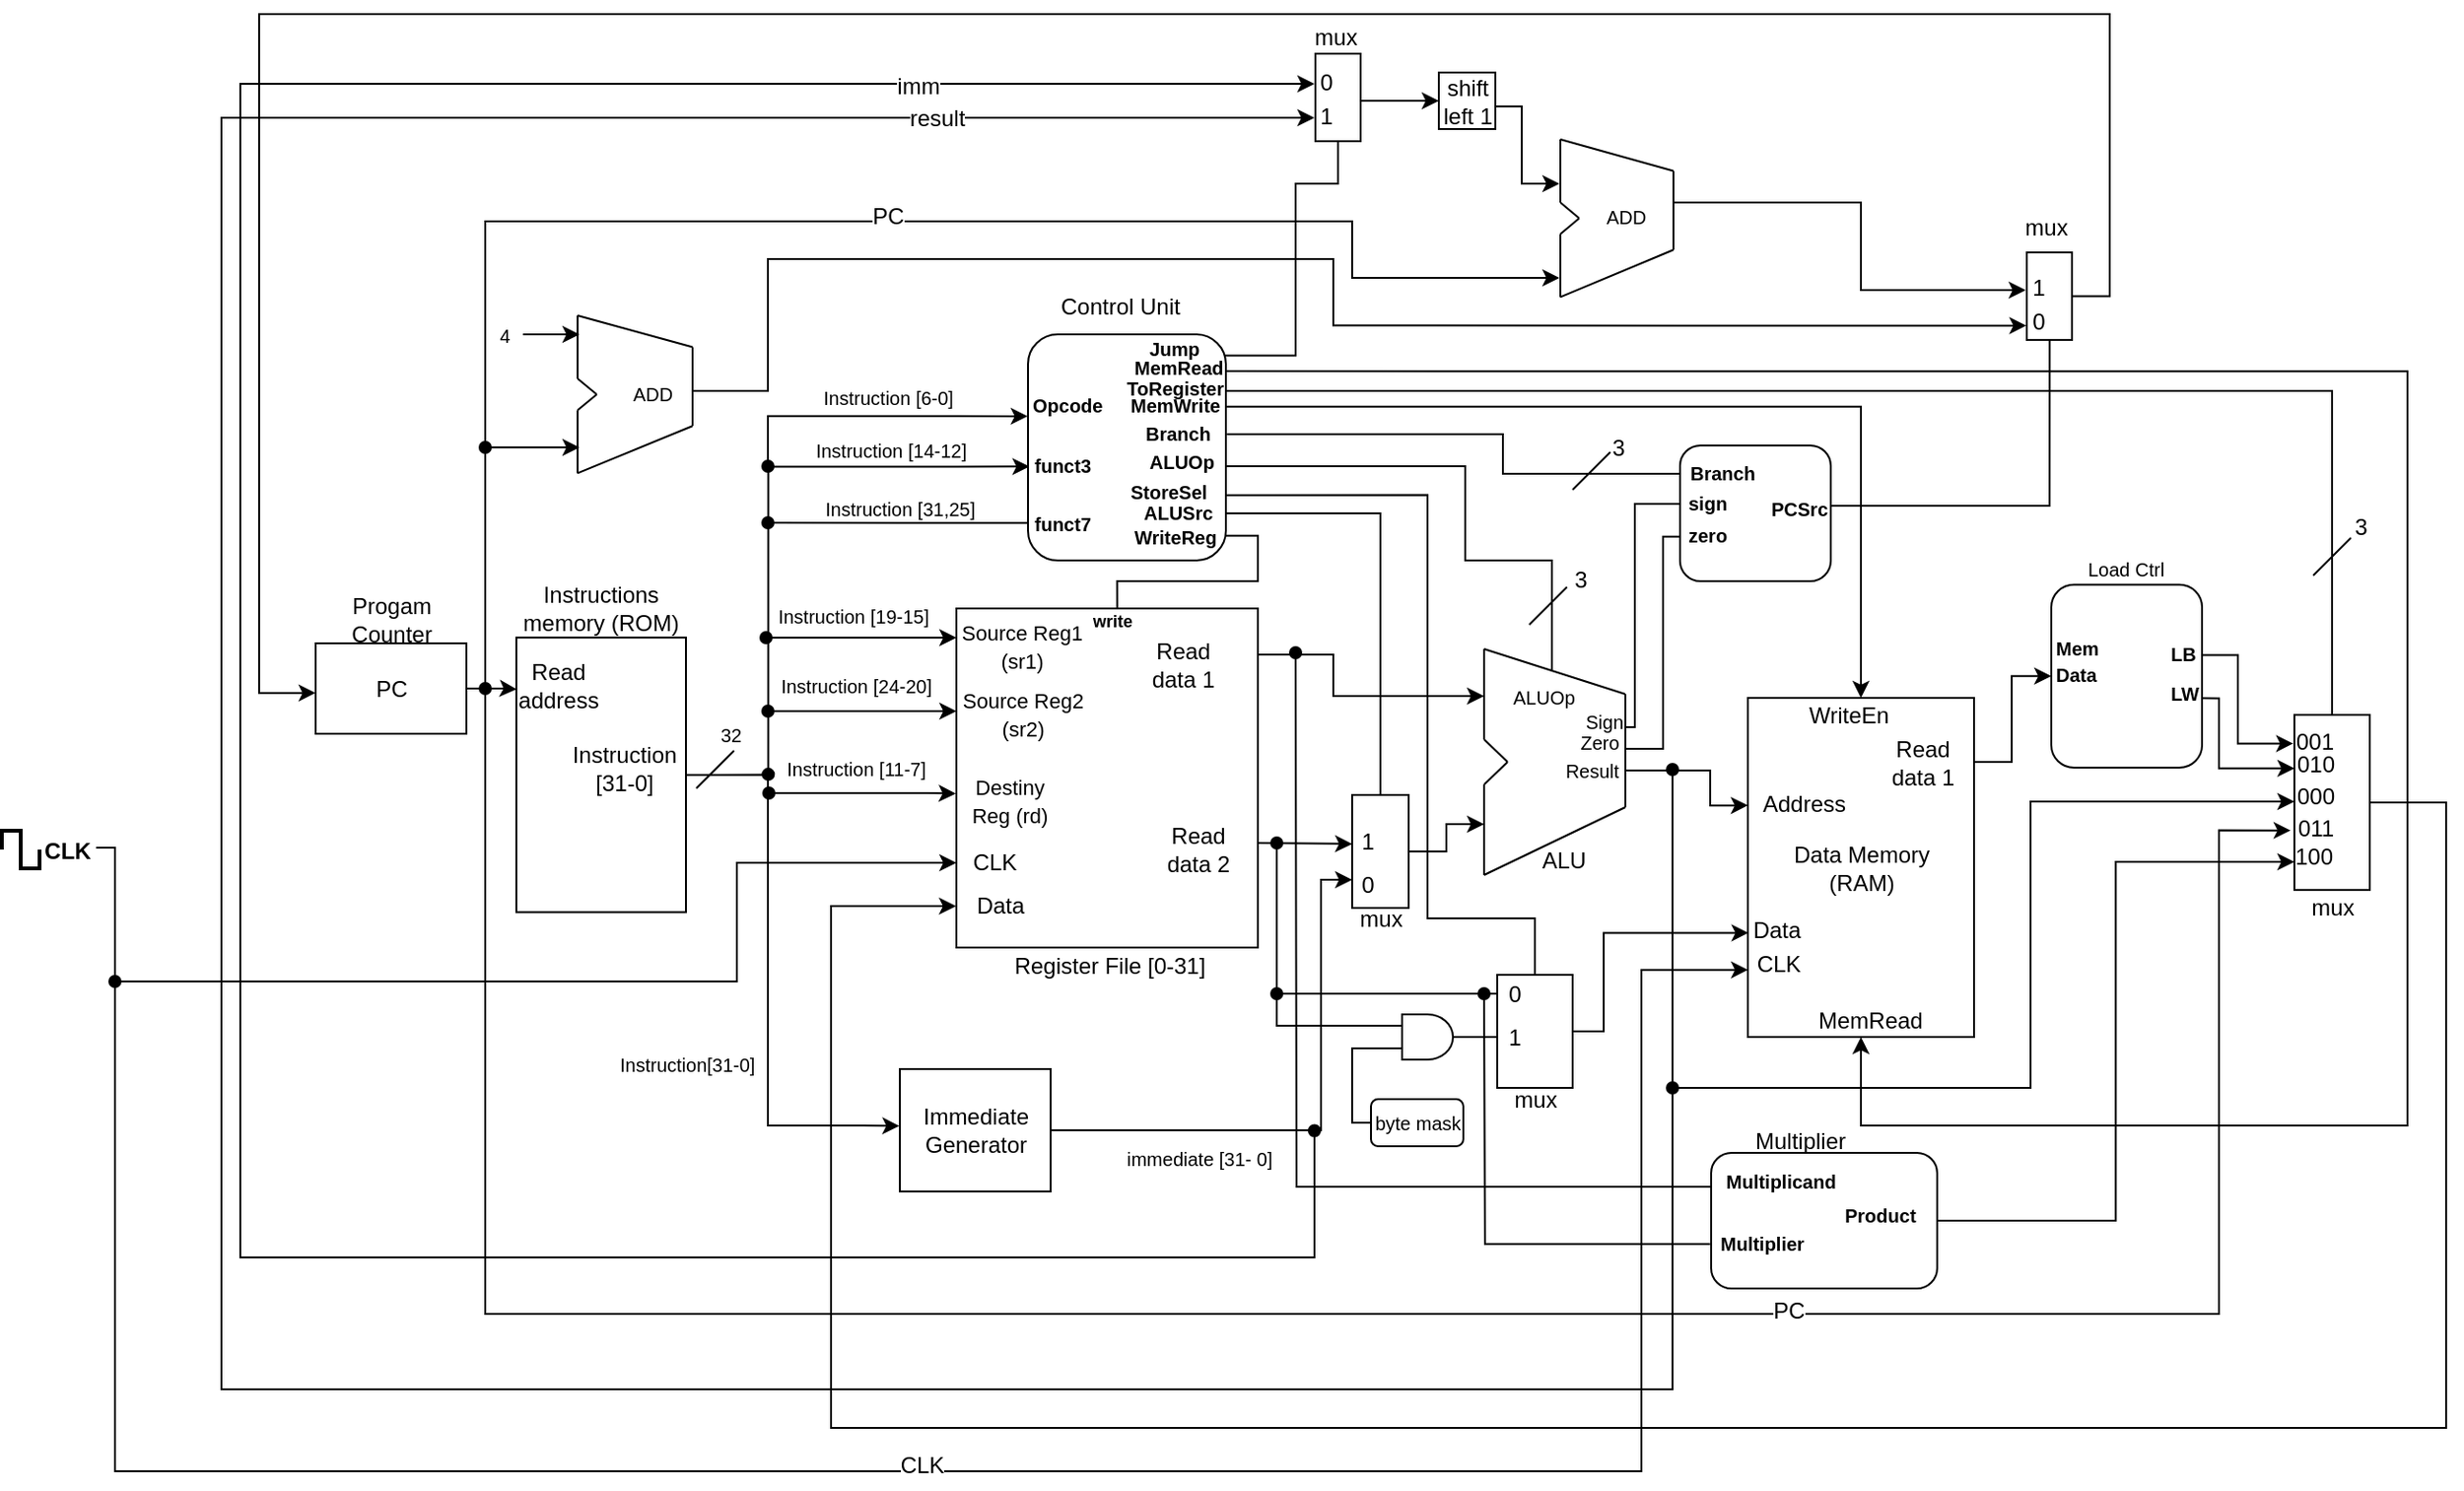 <mxfile version="10.6.9" type="device"><diagram id="mj_oz8QEt7Zsl4Vvilyi" name="Page-1"><mxGraphModel dx="1162" dy="707" grid="1" gridSize="10" guides="1" tooltips="1" connect="1" arrows="1" fold="1" page="1" pageScale="1" pageWidth="1100" pageHeight="850" background="none" math="0" shadow="0"><root><mxCell id="0"/><mxCell id="1" parent="0"/><mxCell id="WeGHuhv9H_qNuYsUMLio-30" value="" style="endArrow=classic;html=1;exitX=1;exitY=0.147;exitDx=0;exitDy=0;exitPerimeter=0;" parent="1" edge="1"><mxGeometry width="50" height="50" relative="1" as="geometry"><mxPoint x="726.453" y="466.488" as="sourcePoint"/><mxPoint x="776.5" y="467" as="targetPoint"/></mxGeometry></mxCell><mxCell id="WeGHuhv9H_qNuYsUMLio-42" value="" style="group" parent="1" vertex="1" connectable="0"><mxGeometry x="566.5" y="322" width="160" height="200" as="geometry"/></mxCell><mxCell id="WeGHuhv9H_qNuYsUMLio-41" value="" style="group" parent="WeGHuhv9H_qNuYsUMLio-42" vertex="1" connectable="0"><mxGeometry width="160" height="200" as="geometry"/></mxCell><mxCell id="WeGHuhv9H_qNuYsUMLio-5" value="" style="rounded=0;whiteSpace=wrap;html=1;" parent="WeGHuhv9H_qNuYsUMLio-41" vertex="1"><mxGeometry y="20" width="160" height="180" as="geometry"/></mxCell><mxCell id="WeGHuhv9H_qNuYsUMLio-6" value="&lt;font style=&quot;font-size: 11px&quot;&gt;Source Reg1 (sr1)&lt;/font&gt;" style="text;html=1;strokeColor=none;fillColor=none;align=center;verticalAlign=middle;whiteSpace=wrap;rounded=0;" parent="WeGHuhv9H_qNuYsUMLio-41" vertex="1"><mxGeometry y="30" width="69" height="20" as="geometry"/></mxCell><mxCell id="WeGHuhv9H_qNuYsUMLio-11" value="&lt;font style=&quot;font-size: 11px&quot;&gt;Source Reg2 (sr2)&lt;/font&gt;" style="text;html=1;strokeColor=none;fillColor=none;align=center;verticalAlign=middle;whiteSpace=wrap;rounded=0;" parent="WeGHuhv9H_qNuYsUMLio-41" vertex="1"><mxGeometry y="66" width="70" height="20" as="geometry"/></mxCell><mxCell id="WeGHuhv9H_qNuYsUMLio-12" value="&lt;font style=&quot;font-size: 11px&quot;&gt;Destiny Reg (rd)&lt;/font&gt;" style="text;html=1;strokeColor=none;fillColor=none;align=center;verticalAlign=middle;whiteSpace=wrap;rounded=0;" parent="WeGHuhv9H_qNuYsUMLio-41" vertex="1"><mxGeometry x="3" y="111.5" width="50" height="20" as="geometry"/></mxCell><mxCell id="WeGHuhv9H_qNuYsUMLio-13" value="Data" style="text;html=1;strokeColor=none;fillColor=none;align=center;verticalAlign=middle;whiteSpace=wrap;rounded=0;" parent="WeGHuhv9H_qNuYsUMLio-41" vertex="1"><mxGeometry x="3" y="168" width="40" height="20" as="geometry"/></mxCell><mxCell id="WeGHuhv9H_qNuYsUMLio-14" value="Read &lt;br&gt;data 1" style="text;html=1;strokeColor=none;fillColor=none;align=center;verticalAlign=middle;whiteSpace=wrap;rounded=0;" parent="WeGHuhv9H_qNuYsUMLio-41" vertex="1"><mxGeometry x="90" y="40" width="60" height="20" as="geometry"/></mxCell><mxCell id="WeGHuhv9H_qNuYsUMLio-17" value="Read&lt;br&gt;data 2&lt;br&gt;" style="text;html=1;strokeColor=none;fillColor=none;align=center;verticalAlign=middle;whiteSpace=wrap;rounded=0;" parent="WeGHuhv9H_qNuYsUMLio-41" vertex="1"><mxGeometry x="98" y="137.5" width="60" height="20" as="geometry"/></mxCell><mxCell id="EDsOL5wA5Z0yMxI4fhwL-1" value="&lt;b&gt;&lt;font style=&quot;font-size: 9px&quot;&gt;write&lt;/font&gt;&lt;/b&gt;" style="text;html=1;" vertex="1" parent="WeGHuhv9H_qNuYsUMLio-41"><mxGeometry x="70" y="12" width="44" height="20" as="geometry"/></mxCell><mxCell id="EDsOL5wA5Z0yMxI4fhwL-6" value="CLK" style="text;html=1;strokeColor=none;fillColor=none;align=center;verticalAlign=middle;whiteSpace=wrap;rounded=0;" vertex="1" parent="WeGHuhv9H_qNuYsUMLio-41"><mxGeometry x="3" y="145" width="34" height="20" as="geometry"/></mxCell><mxCell id="WeGHuhv9H_qNuYsUMLio-62" value="" style="group" parent="1" vertex="1" connectable="0"><mxGeometry x="846.5" y="363.5" width="80" height="129" as="geometry"/></mxCell><mxCell id="WeGHuhv9H_qNuYsUMLio-54" value="" style="group" parent="WeGHuhv9H_qNuYsUMLio-62" vertex="1" connectable="0"><mxGeometry width="80" height="129" as="geometry"/></mxCell><mxCell id="WeGHuhv9H_qNuYsUMLio-43" value="" style="endArrow=none;html=1;" parent="WeGHuhv9H_qNuYsUMLio-54" edge="1"><mxGeometry width="50" height="50" relative="1" as="geometry"><mxPoint y="48" as="sourcePoint"/><mxPoint as="targetPoint"/></mxGeometry></mxCell><mxCell id="WeGHuhv9H_qNuYsUMLio-44" value="" style="endArrow=none;html=1;" parent="WeGHuhv9H_qNuYsUMLio-54" edge="1"><mxGeometry width="50" height="50" relative="1" as="geometry"><mxPoint x="12.5" y="60" as="sourcePoint"/><mxPoint y="48" as="targetPoint"/></mxGeometry></mxCell><mxCell id="WeGHuhv9H_qNuYsUMLio-48" value="" style="endArrow=none;html=1;" parent="WeGHuhv9H_qNuYsUMLio-54" edge="1"><mxGeometry width="50" height="50" relative="1" as="geometry"><mxPoint y="72" as="sourcePoint"/><mxPoint x="12.5" y="60" as="targetPoint"/></mxGeometry></mxCell><mxCell id="WeGHuhv9H_qNuYsUMLio-49" value="" style="endArrow=none;html=1;" parent="WeGHuhv9H_qNuYsUMLio-54" edge="1"><mxGeometry width="50" height="50" relative="1" as="geometry"><mxPoint y="120" as="sourcePoint"/><mxPoint y="72" as="targetPoint"/></mxGeometry></mxCell><mxCell id="WeGHuhv9H_qNuYsUMLio-50" value="" style="endArrow=none;html=1;" parent="WeGHuhv9H_qNuYsUMLio-54" edge="1"><mxGeometry width="50" height="50" relative="1" as="geometry"><mxPoint y="120" as="sourcePoint"/><mxPoint x="75" y="84" as="targetPoint"/></mxGeometry></mxCell><mxCell id="WeGHuhv9H_qNuYsUMLio-51" value="" style="endArrow=none;html=1;" parent="WeGHuhv9H_qNuYsUMLio-54" edge="1"><mxGeometry width="50" height="50" relative="1" as="geometry"><mxPoint as="sourcePoint"/><mxPoint x="75" y="24" as="targetPoint"/></mxGeometry></mxCell><mxCell id="WeGHuhv9H_qNuYsUMLio-52" value="" style="endArrow=none;html=1;" parent="WeGHuhv9H_qNuYsUMLio-54" edge="1"><mxGeometry width="50" height="50" relative="1" as="geometry"><mxPoint x="75" y="84" as="sourcePoint"/><mxPoint x="75" y="24" as="targetPoint"/></mxGeometry></mxCell><mxCell id="WeGHuhv9H_qNuYsUMLio-58" value="&lt;font style=&quot;font-size: 10px&quot;&gt;Zero&lt;/font&gt;" style="text;html=1;strokeColor=none;fillColor=none;align=center;verticalAlign=middle;whiteSpace=wrap;rounded=0;" parent="WeGHuhv9H_qNuYsUMLio-54" vertex="1"><mxGeometry x="47" y="42.5" width="28" height="14" as="geometry"/></mxCell><mxCell id="WeGHuhv9H_qNuYsUMLio-59" value="&lt;font style=&quot;font-size: 10px&quot;&gt;Result&lt;/font&gt;" style="text;html=1;strokeColor=none;fillColor=none;align=center;verticalAlign=middle;whiteSpace=wrap;rounded=0;" parent="WeGHuhv9H_qNuYsUMLio-54" vertex="1"><mxGeometry x="38.036" y="57.5" width="37.5" height="14" as="geometry"/></mxCell><mxCell id="WeGHuhv9H_qNuYsUMLio-312" value="&lt;font style=&quot;font-size: 10px&quot;&gt;ALUOp&lt;/font&gt;" style="text;html=1;" parent="WeGHuhv9H_qNuYsUMLio-54" vertex="1"><mxGeometry x="13" y="11" width="44" height="22" as="geometry"/></mxCell><mxCell id="WeGHuhv9H_qNuYsUMLio-321" value="&lt;font style=&quot;font-size: 10px&quot;&gt;Sign&lt;/font&gt;" style="text;html=1;strokeColor=none;fillColor=none;align=center;verticalAlign=middle;whiteSpace=wrap;rounded=0;" parent="WeGHuhv9H_qNuYsUMLio-54" vertex="1"><mxGeometry x="52" y="31" width="23" height="14" as="geometry"/></mxCell><mxCell id="WeGHuhv9H_qNuYsUMLio-55" value="ALU" style="text;html=1;strokeColor=none;fillColor=none;align=center;verticalAlign=middle;whiteSpace=wrap;rounded=0;" parent="WeGHuhv9H_qNuYsUMLio-54" vertex="1"><mxGeometry x="23" y="102" width="37.5" height="20" as="geometry"/></mxCell><mxCell id="WeGHuhv9H_qNuYsUMLio-81" value="" style="group" parent="1" vertex="1" connectable="0"><mxGeometry x="325.5" y="346.5" width="131" height="162" as="geometry"/></mxCell><mxCell id="WeGHuhv9H_qNuYsUMLio-82" value="" style="group" parent="WeGHuhv9H_qNuYsUMLio-81" vertex="1" connectable="0"><mxGeometry width="131" height="162" as="geometry"/></mxCell><mxCell id="WeGHuhv9H_qNuYsUMLio-91" value="" style="group" parent="WeGHuhv9H_qNuYsUMLio-82" vertex="1" connectable="0"><mxGeometry x="7.5" y="-9.72" width="90" height="166.455" as="geometry"/></mxCell><mxCell id="WeGHuhv9H_qNuYsUMLio-83" value="" style="rounded=0;whiteSpace=wrap;html=1;" parent="WeGHuhv9H_qNuYsUMLio-91" vertex="1"><mxGeometry y="20.655" width="90" height="145.8" as="geometry"/></mxCell><mxCell id="WeGHuhv9H_qNuYsUMLio-84" value="Read address" style="text;html=1;strokeColor=none;fillColor=none;align=center;verticalAlign=middle;whiteSpace=wrap;rounded=0;" parent="WeGHuhv9H_qNuYsUMLio-91" vertex="1"><mxGeometry y="37.755" width="45" height="16.2" as="geometry"/></mxCell><mxCell id="WeGHuhv9H_qNuYsUMLio-88" value="Instruction&lt;br&gt;[31-0]&lt;br&gt;" style="text;html=1;strokeColor=none;fillColor=none;align=center;verticalAlign=middle;whiteSpace=wrap;rounded=0;" parent="WeGHuhv9H_qNuYsUMLio-91" vertex="1"><mxGeometry x="35.375" y="82.07" width="45" height="16.2" as="geometry"/></mxCell><mxCell id="WeGHuhv9H_qNuYsUMLio-90" value="Instructions memory (ROM)" style="text;html=1;strokeColor=none;fillColor=none;align=center;verticalAlign=middle;whiteSpace=wrap;rounded=0;" parent="WeGHuhv9H_qNuYsUMLio-91" vertex="1"><mxGeometry x="1.875" y="-3" width="86.25" height="16.2" as="geometry"/></mxCell><mxCell id="WeGHuhv9H_qNuYsUMLio-132" value="" style="endArrow=none;html=1;" parent="WeGHuhv9H_qNuYsUMLio-82" edge="1"><mxGeometry width="50" height="50" relative="1" as="geometry"><mxPoint x="103" y="91" as="sourcePoint"/><mxPoint x="123" y="71" as="targetPoint"/></mxGeometry></mxCell><mxCell id="WeGHuhv9H_qNuYsUMLio-133" value="&lt;font style=&quot;font-size: 10px&quot;&gt;32&lt;/font&gt;" style="text;html=1;strokeColor=none;fillColor=none;align=center;verticalAlign=middle;whiteSpace=wrap;rounded=0;" parent="WeGHuhv9H_qNuYsUMLio-82" vertex="1"><mxGeometry x="111" y="52.5" width="20" height="20" as="geometry"/></mxCell><mxCell id="WeGHuhv9H_qNuYsUMLio-105" value="" style="edgeStyle=orthogonalEdgeStyle;rounded=0;orthogonalLoop=1;jettySize=auto;html=1;strokeWidth=1;entryX=0.002;entryY=0.188;entryDx=0;entryDy=0;entryPerimeter=0;" parent="1" source="WeGHuhv9H_qNuYsUMLio-104" target="WeGHuhv9H_qNuYsUMLio-83" edge="1"><mxGeometry relative="1" as="geometry"/></mxCell><mxCell id="WeGHuhv9H_qNuYsUMLio-126" style="edgeStyle=orthogonalEdgeStyle;rounded=0;orthogonalLoop=1;jettySize=auto;html=1;strokeWidth=1;startArrow=oval;startFill=1;" parent="1" edge="1"><mxGeometry relative="1" as="geometry"><mxPoint x="366.5" y="256.5" as="targetPoint"/><mxPoint x="316.5" y="384.5" as="sourcePoint"/><Array as="points"><mxPoint x="316.5" y="384.5"/><mxPoint x="316.5" y="256.5"/></Array></mxGeometry></mxCell><mxCell id="WeGHuhv9H_qNuYsUMLio-104" value="PC" style="rounded=0;whiteSpace=wrap;html=1;" parent="1" vertex="1"><mxGeometry x="226.5" y="360.5" width="80" height="48" as="geometry"/></mxCell><mxCell id="WeGHuhv9H_qNuYsUMLio-118" value="&lt;font style=&quot;font-size: 10px&quot;&gt;4&lt;/font&gt;" style="text;html=1;strokeColor=none;fillColor=none;align=center;verticalAlign=middle;whiteSpace=wrap;rounded=0;" parent="1" vertex="1"><mxGeometry x="316.5" y="186.5" width="20" height="20" as="geometry"/></mxCell><mxCell id="WeGHuhv9H_qNuYsUMLio-106" value="" style="group" parent="1" vertex="1" connectable="0"><mxGeometry x="365.5" y="186.5" width="61" height="90" as="geometry"/></mxCell><mxCell id="WeGHuhv9H_qNuYsUMLio-107" value="" style="group" parent="WeGHuhv9H_qNuYsUMLio-106" vertex="1" connectable="0"><mxGeometry width="61" height="90" as="geometry"/></mxCell><mxCell id="WeGHuhv9H_qNuYsUMLio-108" value="" style="endArrow=none;html=1;" parent="WeGHuhv9H_qNuYsUMLio-107" edge="1"><mxGeometry width="50" height="50" relative="1" as="geometry"><mxPoint y="33.488" as="sourcePoint"/><mxPoint as="targetPoint"/></mxGeometry></mxCell><mxCell id="WeGHuhv9H_qNuYsUMLio-109" value="" style="endArrow=none;html=1;" parent="WeGHuhv9H_qNuYsUMLio-107" edge="1"><mxGeometry width="50" height="50" relative="1" as="geometry"><mxPoint x="10.167" y="41.86" as="sourcePoint"/><mxPoint y="33.488" as="targetPoint"/></mxGeometry></mxCell><mxCell id="WeGHuhv9H_qNuYsUMLio-110" value="" style="endArrow=none;html=1;" parent="WeGHuhv9H_qNuYsUMLio-107" edge="1"><mxGeometry width="50" height="50" relative="1" as="geometry"><mxPoint y="50.233" as="sourcePoint"/><mxPoint x="10.167" y="41.86" as="targetPoint"/></mxGeometry></mxCell><mxCell id="WeGHuhv9H_qNuYsUMLio-111" value="" style="endArrow=none;html=1;" parent="WeGHuhv9H_qNuYsUMLio-107" edge="1"><mxGeometry width="50" height="50" relative="1" as="geometry"><mxPoint y="83.721" as="sourcePoint"/><mxPoint y="50.233" as="targetPoint"/></mxGeometry></mxCell><mxCell id="WeGHuhv9H_qNuYsUMLio-112" value="" style="endArrow=none;html=1;" parent="WeGHuhv9H_qNuYsUMLio-107" edge="1"><mxGeometry width="50" height="50" relative="1" as="geometry"><mxPoint y="83.721" as="sourcePoint"/><mxPoint x="61" y="58.605" as="targetPoint"/></mxGeometry></mxCell><mxCell id="WeGHuhv9H_qNuYsUMLio-113" value="" style="endArrow=none;html=1;" parent="WeGHuhv9H_qNuYsUMLio-107" edge="1"><mxGeometry width="50" height="50" relative="1" as="geometry"><mxPoint as="sourcePoint"/><mxPoint x="61" y="16.744" as="targetPoint"/></mxGeometry></mxCell><mxCell id="WeGHuhv9H_qNuYsUMLio-114" value="" style="endArrow=none;html=1;" parent="WeGHuhv9H_qNuYsUMLio-107" edge="1"><mxGeometry width="50" height="50" relative="1" as="geometry"><mxPoint x="61" y="58.605" as="sourcePoint"/><mxPoint x="61" y="16.744" as="targetPoint"/></mxGeometry></mxCell><mxCell id="WeGHuhv9H_qNuYsUMLio-117" value="&lt;font style=&quot;font-size: 10px&quot;&gt;ADD&lt;/font&gt;" style="text;html=1;strokeColor=none;fillColor=none;align=center;verticalAlign=middle;whiteSpace=wrap;rounded=0;" parent="WeGHuhv9H_qNuYsUMLio-107" vertex="1"><mxGeometry x="24.433" y="36.279" width="30.5" height="9.767" as="geometry"/></mxCell><mxCell id="WeGHuhv9H_qNuYsUMLio-129" value="" style="endArrow=classic;html=1;strokeWidth=1;exitX=1;exitY=0.5;exitDx=0;exitDy=0;" parent="1" source="WeGHuhv9H_qNuYsUMLio-118" edge="1"><mxGeometry width="50" height="50" relative="1" as="geometry"><mxPoint x="266.5" y="276.5" as="sourcePoint"/><mxPoint x="366.5" y="196.5" as="targetPoint"/></mxGeometry></mxCell><mxCell id="WeGHuhv9H_qNuYsUMLio-131" value="Progam Counter" style="text;html=1;strokeColor=none;fillColor=none;align=center;verticalAlign=middle;whiteSpace=wrap;rounded=0;" parent="1" vertex="1"><mxGeometry x="246.5" y="337.5" width="40" height="20" as="geometry"/></mxCell><mxCell id="WeGHuhv9H_qNuYsUMLio-134" style="edgeStyle=orthogonalEdgeStyle;rounded=0;orthogonalLoop=1;jettySize=auto;html=1;strokeWidth=1;" parent="1" edge="1"><mxGeometry relative="1" as="geometry"><mxPoint x="846.5" y="388.5" as="targetPoint"/><Array as="points"><mxPoint x="726.5" y="366.5"/><mxPoint x="766.5" y="366.5"/><mxPoint x="766.5" y="388.5"/></Array><mxPoint x="726.5" y="366.5" as="sourcePoint"/></mxGeometry></mxCell><mxCell id="WeGHuhv9H_qNuYsUMLio-153" style="edgeStyle=orthogonalEdgeStyle;rounded=0;orthogonalLoop=1;jettySize=auto;html=1;strokeWidth=1;startArrow=oval;startFill=1;" parent="1" edge="1"><mxGeometry relative="1" as="geometry"><mxPoint x="1276.5" y="444.5" as="targetPoint"/><mxPoint x="946.5" y="427.5" as="sourcePoint"/><Array as="points"><mxPoint x="946.5" y="596.5"/><mxPoint x="1136.5" y="596.5"/><mxPoint x="1136.5" y="444.5"/></Array></mxGeometry></mxCell><mxCell id="WeGHuhv9H_qNuYsUMLio-159" value="" style="group" parent="1" vertex="1" connectable="0"><mxGeometry x="776.5" y="441" width="40" height="77.5" as="geometry"/></mxCell><mxCell id="WeGHuhv9H_qNuYsUMLio-160" value="" style="rounded=0;whiteSpace=wrap;html=1;" parent="WeGHuhv9H_qNuYsUMLio-159" vertex="1"><mxGeometry width="30" height="60" as="geometry"/></mxCell><mxCell id="WeGHuhv9H_qNuYsUMLio-161" value="1&lt;br&gt;" style="text;html=1;strokeColor=none;fillColor=none;align=center;verticalAlign=middle;whiteSpace=wrap;rounded=0;" parent="WeGHuhv9H_qNuYsUMLio-159" vertex="1"><mxGeometry x="3" y="13" width="10" height="23" as="geometry"/></mxCell><mxCell id="WeGHuhv9H_qNuYsUMLio-162" value="0&lt;br&gt;" style="text;html=1;strokeColor=none;fillColor=none;align=center;verticalAlign=middle;whiteSpace=wrap;rounded=0;" parent="WeGHuhv9H_qNuYsUMLio-159" vertex="1"><mxGeometry x="3" y="36" width="10" height="23" as="geometry"/></mxCell><mxCell id="WeGHuhv9H_qNuYsUMLio-163" value="mux&lt;br&gt;" style="text;html=1;strokeColor=none;fillColor=none;align=center;verticalAlign=middle;whiteSpace=wrap;rounded=0;" parent="WeGHuhv9H_qNuYsUMLio-159" vertex="1"><mxGeometry y="54.5" width="30" height="23" as="geometry"/></mxCell><mxCell id="WeGHuhv9H_qNuYsUMLio-164" style="edgeStyle=orthogonalEdgeStyle;rounded=0;orthogonalLoop=1;jettySize=auto;html=1;strokeWidth=1;" parent="1" source="WeGHuhv9H_qNuYsUMLio-160" edge="1"><mxGeometry relative="1" as="geometry"><mxPoint x="846.5" y="456.5" as="targetPoint"/><Array as="points"><mxPoint x="826.5" y="471.5"/><mxPoint x="826.5" y="456.5"/></Array></mxGeometry></mxCell><mxCell id="WeGHuhv9H_qNuYsUMLio-165" style="edgeStyle=orthogonalEdgeStyle;rounded=0;orthogonalLoop=1;jettySize=auto;html=1;entryX=0;entryY=0.317;entryDx=0;entryDy=0;entryPerimeter=0;strokeWidth=1;" parent="1" source="WeGHuhv9H_qNuYsUMLio-59" target="WeGHuhv9H_qNuYsUMLio-138" edge="1"><mxGeometry relative="1" as="geometry"><Array as="points"><mxPoint x="966.5" y="427.5"/><mxPoint x="966.5" y="446.5"/></Array></mxGeometry></mxCell><mxCell id="WeGHuhv9H_qNuYsUMLio-169" style="edgeStyle=orthogonalEdgeStyle;rounded=0;orthogonalLoop=1;jettySize=auto;html=1;strokeWidth=1;exitX=1;exitY=0.5;exitDx=0;exitDy=0;entryX=-0.001;entryY=0.878;entryDx=0;entryDy=0;entryPerimeter=0;" parent="1" source="WeGHuhv9H_qNuYsUMLio-149" target="WeGHuhv9H_qNuYsUMLio-5" edge="1"><mxGeometry relative="1" as="geometry"><Array as="points"><mxPoint x="1357" y="445"/><mxPoint x="1357" y="777"/><mxPoint x="500" y="777"/><mxPoint x="500" y="500"/></Array><mxPoint x="566" y="497" as="targetPoint"/></mxGeometry></mxCell><mxCell id="WeGHuhv9H_qNuYsUMLio-185" style="edgeStyle=orthogonalEdgeStyle;rounded=0;orthogonalLoop=1;jettySize=auto;html=1;exitX=1;exitY=0.5;exitDx=0;exitDy=0;entryX=0;entryY=0.75;entryDx=0;entryDy=0;strokeWidth=1;" parent="1" source="WeGHuhv9H_qNuYsUMLio-170" target="WeGHuhv9H_qNuYsUMLio-160" edge="1"><mxGeometry relative="1" as="geometry"><Array as="points"><mxPoint x="760" y="619"/><mxPoint x="760" y="486"/></Array></mxGeometry></mxCell><mxCell id="WeGHuhv9H_qNuYsUMLio-170" value="Immediate&lt;br&gt;Generator&lt;br&gt;" style="rounded=0;whiteSpace=wrap;html=1;" parent="1" vertex="1"><mxGeometry x="536.5" y="586.5" width="80" height="65" as="geometry"/></mxCell><mxCell id="WeGHuhv9H_qNuYsUMLio-172" style="edgeStyle=orthogonalEdgeStyle;rounded=0;orthogonalLoop=1;jettySize=auto;html=1;strokeWidth=1;startArrow=oval;startFill=1;" parent="1" edge="1"><mxGeometry relative="1" as="geometry"><mxPoint x="465.5" y="357.5" as="sourcePoint"/><mxPoint x="566.5" y="357.5" as="targetPoint"/><Array as="points"><mxPoint x="496.5" y="357.5"/><mxPoint x="496.5" y="357.5"/></Array></mxGeometry></mxCell><mxCell id="WeGHuhv9H_qNuYsUMLio-173" style="edgeStyle=orthogonalEdgeStyle;rounded=0;orthogonalLoop=1;jettySize=auto;html=1;entryX=0;entryY=0.425;entryDx=0;entryDy=0;entryPerimeter=0;strokeWidth=1;startArrow=oval;startFill=1;" parent="1" target="WeGHuhv9H_qNuYsUMLio-11" edge="1"><mxGeometry relative="1" as="geometry"><mxPoint x="466.5" y="396.5" as="sourcePoint"/><Array as="points"><mxPoint x="466.5" y="396.5"/></Array></mxGeometry></mxCell><mxCell id="WeGHuhv9H_qNuYsUMLio-174" style="edgeStyle=orthogonalEdgeStyle;rounded=0;orthogonalLoop=1;jettySize=auto;html=1;strokeWidth=1;startArrow=oval;startFill=1;entryX=-0.002;entryY=0.546;entryDx=0;entryDy=0;entryPerimeter=0;" parent="1" target="WeGHuhv9H_qNuYsUMLio-5" edge="1"><mxGeometry relative="1" as="geometry"><mxPoint x="467" y="440" as="sourcePoint"/><Array as="points"><mxPoint x="550" y="440"/></Array><mxPoint x="560" y="450" as="targetPoint"/></mxGeometry></mxCell><mxCell id="WeGHuhv9H_qNuYsUMLio-182" style="edgeStyle=orthogonalEdgeStyle;rounded=0;orthogonalLoop=1;jettySize=auto;html=1;exitX=1;exitY=0.5;exitDx=0;exitDy=0;strokeWidth=1;entryX=-0.003;entryY=0.465;entryDx=0;entryDy=0;entryPerimeter=0;" parent="1" source="WeGHuhv9H_qNuYsUMLio-83" target="WeGHuhv9H_qNuYsUMLio-170" edge="1"><mxGeometry relative="1" as="geometry"><mxPoint x="526.5" y="613.5" as="targetPoint"/><Array as="points"><mxPoint x="466.5" y="430.5"/><mxPoint x="466.5" y="616.5"/><mxPoint x="516.5" y="616.5"/></Array></mxGeometry></mxCell><mxCell id="WeGHuhv9H_qNuYsUMLio-215" style="edgeStyle=orthogonalEdgeStyle;rounded=0;orthogonalLoop=1;jettySize=auto;html=1;strokeWidth=1;startArrow=oval;startFill=1;" parent="1" edge="1"><mxGeometry relative="1" as="geometry"><mxPoint x="886.5" y="166.5" as="targetPoint"/><mxPoint x="316.5" y="256.5" as="sourcePoint"/><Array as="points"><mxPoint x="316.5" y="136.5"/><mxPoint x="776.5" y="136.5"/><mxPoint x="776.5" y="166.5"/></Array></mxGeometry></mxCell><mxCell id="WeGHuhv9H_qNuYsUMLio-461" value="PC" style="text;html=1;resizable=0;points=[];align=center;verticalAlign=middle;labelBackgroundColor=#ffffff;" parent="WeGHuhv9H_qNuYsUMLio-215" vertex="1" connectable="0"><mxGeometry x="-0.075" y="3" relative="1" as="geometry"><mxPoint as="offset"/></mxGeometry></mxCell><mxCell id="WeGHuhv9H_qNuYsUMLio-239" style="edgeStyle=orthogonalEdgeStyle;rounded=0;comic=0;orthogonalLoop=1;jettySize=auto;html=1;entryX=-0.023;entryY=0.431;entryDx=0;entryDy=0;shadow=0;strokeWidth=1;entryPerimeter=0;" parent="1" target="WeGHuhv9H_qNuYsUMLio-224" edge="1"><mxGeometry relative="1" as="geometry"><mxPoint x="946.5" y="126.5" as="sourcePoint"/><Array as="points"><mxPoint x="1046.5" y="126.5"/><mxPoint x="1046.5" y="173.5"/></Array></mxGeometry></mxCell><mxCell id="WeGHuhv9H_qNuYsUMLio-255" style="edgeStyle=orthogonalEdgeStyle;rounded=0;comic=0;orthogonalLoop=1;jettySize=auto;html=1;entryX=0.5;entryY=0;entryDx=0;entryDy=0;shadow=0;strokeWidth=1;endArrow=none;endFill=0;exitX=0.987;exitY=0.792;exitDx=0;exitDy=0;exitPerimeter=0;" parent="1" source="WeGHuhv9H_qNuYsUMLio-240" target="WeGHuhv9H_qNuYsUMLio-160" edge="1"><mxGeometry relative="1" as="geometry"><mxPoint x="710.5" y="270.5" as="sourcePoint"/></mxGeometry></mxCell><mxCell id="WeGHuhv9H_qNuYsUMLio-260" style="edgeStyle=orthogonalEdgeStyle;rounded=0;comic=0;orthogonalLoop=1;jettySize=auto;html=1;entryX=0.534;entryY=-0.002;entryDx=0;entryDy=0;entryPerimeter=0;shadow=0;startArrow=none;startFill=0;strokeWidth=1;endArrow=none;endFill=0;exitX=0.994;exitY=0.891;exitDx=0;exitDy=0;exitPerimeter=0;" parent="1" source="WeGHuhv9H_qNuYsUMLio-240" edge="1"><mxGeometry relative="1" as="geometry"><mxPoint x="708.833" y="286.667" as="sourcePoint"/><mxPoint x="651.833" y="342" as="targetPoint"/><Array as="points"><mxPoint x="726.5" y="303.5"/><mxPoint x="726.5" y="327.5"/><mxPoint x="651.5" y="327.5"/></Array></mxGeometry></mxCell><mxCell id="WeGHuhv9H_qNuYsUMLio-265" style="edgeStyle=orthogonalEdgeStyle;rounded=0;comic=0;orthogonalLoop=1;jettySize=auto;html=1;shadow=0;startArrow=none;startFill=0;endArrow=none;endFill=0;strokeWidth=1;entryX=0.5;entryY=0;entryDx=0;entryDy=0;exitX=1;exitY=0.25;exitDx=0;exitDy=0;" parent="1" source="WeGHuhv9H_qNuYsUMLio-240" target="WeGHuhv9H_qNuYsUMLio-149" edge="1"><mxGeometry relative="1" as="geometry"><mxPoint x="966.5" y="306.5" as="targetPoint"/><Array as="points"><mxPoint x="1296.5" y="226.5"/></Array></mxGeometry></mxCell><mxCell id="WeGHuhv9H_qNuYsUMLio-274" style="edgeStyle=orthogonalEdgeStyle;rounded=0;comic=0;orthogonalLoop=1;jettySize=auto;html=1;entryX=0.5;entryY=0;entryDx=0;entryDy=0;shadow=0;startArrow=none;startFill=0;endArrow=classic;endFill=1;strokeWidth=1;exitX=1;exitY=0.32;exitDx=0;exitDy=0;exitPerimeter=0;" parent="1" source="WeGHuhv9H_qNuYsUMLio-240" target="WeGHuhv9H_qNuYsUMLio-138" edge="1"><mxGeometry relative="1" as="geometry"><Array as="points"><mxPoint x="1046.5" y="234.5"/></Array><mxPoint x="786.5" y="206.5" as="sourcePoint"/></mxGeometry></mxCell><mxCell id="WeGHuhv9H_qNuYsUMLio-276" style="edgeStyle=orthogonalEdgeStyle;rounded=0;comic=0;orthogonalLoop=1;jettySize=auto;html=1;exitX=1.001;exitY=0.163;exitDx=0;exitDy=0;entryX=0.5;entryY=1;entryDx=0;entryDy=0;shadow=0;startArrow=none;startFill=0;endArrow=classic;endFill=1;strokeWidth=1;exitPerimeter=0;" parent="1" source="WeGHuhv9H_qNuYsUMLio-240" target="WeGHuhv9H_qNuYsUMLio-138" edge="1"><mxGeometry relative="1" as="geometry"><Array as="points"><mxPoint x="1336.5" y="216.5"/><mxPoint x="1336.5" y="616.5"/><mxPoint x="1046.5" y="616.5"/></Array></mxGeometry></mxCell><mxCell id="WeGHuhv9H_qNuYsUMLio-241" style="edgeStyle=orthogonalEdgeStyle;rounded=0;comic=0;orthogonalLoop=1;jettySize=auto;html=1;exitX=0.002;exitY=0.66;exitDx=0;exitDy=0;shadow=0;strokeWidth=1;startArrow=oval;startFill=1;entryX=-0.005;entryY=0.584;entryDx=0;entryDy=0;entryPerimeter=0;exitPerimeter=0;" parent="1" source="WeGHuhv9H_qNuYsUMLio-242" target="WeGHuhv9H_qNuYsUMLio-354" edge="1"><mxGeometry relative="1" as="geometry"><mxPoint x="604.5" y="241.5" as="targetPoint"/><Array as="points"><mxPoint x="467" y="267"/></Array></mxGeometry></mxCell><mxCell id="WeGHuhv9H_qNuYsUMLio-242" value="&lt;font style=&quot;font-size: 10px&quot;&gt;Instruction [11-7]&lt;/font&gt;&lt;br&gt;" style="text;html=1;strokeColor=none;fillColor=none;align=center;verticalAlign=middle;whiteSpace=wrap;rounded=0;" parent="1" vertex="1"><mxGeometry x="466.5" y="417.5" width="93" height="19" as="geometry"/></mxCell><mxCell id="WeGHuhv9H_qNuYsUMLio-243" value="&lt;font style=&quot;font-size: 10px&quot;&gt;Instruction [24-20]&lt;/font&gt;&lt;br&gt;" style="text;html=1;strokeColor=none;fillColor=none;align=center;verticalAlign=middle;whiteSpace=wrap;rounded=0;" parent="1" vertex="1"><mxGeometry x="466.5" y="373" width="93" height="19" as="geometry"/></mxCell><mxCell id="WeGHuhv9H_qNuYsUMLio-245" value="&lt;font style=&quot;font-size: 10px&quot;&gt;Instruction [19-15]&lt;/font&gt;&lt;br&gt;" style="text;html=1;strokeColor=none;fillColor=none;align=center;verticalAlign=middle;whiteSpace=wrap;rounded=0;" parent="1" vertex="1"><mxGeometry x="466.5" y="336.5" width="90" height="19" as="geometry"/></mxCell><mxCell id="WeGHuhv9H_qNuYsUMLio-249" value="&lt;font style=&quot;font-size: 10px&quot;&gt;Instruction[31-0]&lt;/font&gt;" style="text;html=1;" parent="1" vertex="1"><mxGeometry x="385.5" y="569.5" width="83" height="30" as="geometry"/></mxCell><mxCell id="WeGHuhv9H_qNuYsUMLio-250" value="&lt;font style=&quot;font-size: 10px&quot;&gt;immediate [31- 0]&lt;/font&gt;" style="text;html=1;" parent="1" vertex="1"><mxGeometry x="654.5" y="619.5" width="82" height="30" as="geometry"/></mxCell><mxCell id="WeGHuhv9H_qNuYsUMLio-251" value="&lt;font style=&quot;font-size: 10px&quot;&gt;Instruction [14-12]&lt;/font&gt;&lt;br&gt;" style="text;html=1;strokeColor=none;fillColor=none;align=center;verticalAlign=middle;whiteSpace=wrap;rounded=0;" parent="1" vertex="1"><mxGeometry x="486.5" y="248" width="90" height="19" as="geometry"/></mxCell><mxCell id="WeGHuhv9H_qNuYsUMLio-18" value="Register File [0-31]" style="text;html=1;strokeColor=none;fillColor=none;align=center;verticalAlign=middle;whiteSpace=wrap;rounded=0;" parent="1" vertex="1"><mxGeometry x="592.5" y="522" width="110" height="20" as="geometry"/></mxCell><mxCell id="WeGHuhv9H_qNuYsUMLio-201" value="" style="group" parent="1" vertex="1" connectable="0"><mxGeometry x="887" y="93" width="60" height="90" as="geometry"/></mxCell><mxCell id="WeGHuhv9H_qNuYsUMLio-202" value="" style="group" parent="WeGHuhv9H_qNuYsUMLio-201" vertex="1" connectable="0"><mxGeometry width="60" height="90" as="geometry"/></mxCell><mxCell id="WeGHuhv9H_qNuYsUMLio-203" value="" style="endArrow=none;html=1;" parent="WeGHuhv9H_qNuYsUMLio-202" edge="1"><mxGeometry width="50" height="50" relative="1" as="geometry"><mxPoint y="33.488" as="sourcePoint"/><mxPoint as="targetPoint"/></mxGeometry></mxCell><mxCell id="WeGHuhv9H_qNuYsUMLio-204" value="" style="endArrow=none;html=1;" parent="WeGHuhv9H_qNuYsUMLio-202" edge="1"><mxGeometry width="50" height="50" relative="1" as="geometry"><mxPoint x="10.0" y="41.86" as="sourcePoint"/><mxPoint y="33.488" as="targetPoint"/></mxGeometry></mxCell><mxCell id="WeGHuhv9H_qNuYsUMLio-205" value="" style="endArrow=none;html=1;" parent="WeGHuhv9H_qNuYsUMLio-202" edge="1"><mxGeometry width="50" height="50" relative="1" as="geometry"><mxPoint y="50.233" as="sourcePoint"/><mxPoint x="10.0" y="41.86" as="targetPoint"/></mxGeometry></mxCell><mxCell id="WeGHuhv9H_qNuYsUMLio-206" value="" style="endArrow=none;html=1;" parent="WeGHuhv9H_qNuYsUMLio-202" edge="1"><mxGeometry width="50" height="50" relative="1" as="geometry"><mxPoint y="83.721" as="sourcePoint"/><mxPoint y="50.233" as="targetPoint"/></mxGeometry></mxCell><mxCell id="WeGHuhv9H_qNuYsUMLio-207" value="" style="endArrow=none;html=1;" parent="WeGHuhv9H_qNuYsUMLio-202" edge="1"><mxGeometry width="50" height="50" relative="1" as="geometry"><mxPoint y="83.721" as="sourcePoint"/><mxPoint x="60" y="58.605" as="targetPoint"/></mxGeometry></mxCell><mxCell id="WeGHuhv9H_qNuYsUMLio-208" value="" style="endArrow=none;html=1;" parent="WeGHuhv9H_qNuYsUMLio-202" edge="1"><mxGeometry width="50" height="50" relative="1" as="geometry"><mxPoint as="sourcePoint"/><mxPoint x="60" y="16.744" as="targetPoint"/></mxGeometry></mxCell><mxCell id="WeGHuhv9H_qNuYsUMLio-209" value="" style="endArrow=none;html=1;" parent="WeGHuhv9H_qNuYsUMLio-202" edge="1"><mxGeometry width="50" height="50" relative="1" as="geometry"><mxPoint x="60" y="58.605" as="sourcePoint"/><mxPoint x="60" y="16.744" as="targetPoint"/></mxGeometry></mxCell><mxCell id="WeGHuhv9H_qNuYsUMLio-210" value="&lt;font style=&quot;font-size: 10px&quot;&gt;ADD&lt;/font&gt;" style="text;html=1;strokeColor=none;fillColor=none;align=center;verticalAlign=middle;whiteSpace=wrap;rounded=0;" parent="WeGHuhv9H_qNuYsUMLio-202" vertex="1"><mxGeometry x="19.878" y="36.279" width="30" height="9.767" as="geometry"/></mxCell><mxCell id="WeGHuhv9H_qNuYsUMLio-268" style="edgeStyle=orthogonalEdgeStyle;rounded=0;comic=0;orthogonalLoop=1;jettySize=auto;html=1;exitX=0;exitY=0.5;exitDx=0;exitDy=0;shadow=0;startArrow=oval;startFill=1;endArrow=classic;endFill=1;strokeWidth=1;" parent="1" edge="1"><mxGeometry relative="1" as="geometry"><mxPoint x="756.5" y="63.5" as="targetPoint"/><mxPoint x="756.5" y="619.259" as="sourcePoint"/><Array as="points"><mxPoint x="756.5" y="686.5"/><mxPoint x="186.5" y="686.5"/><mxPoint x="186.5" y="63.5"/></Array></mxGeometry></mxCell><mxCell id="WeGHuhv9H_qNuYsUMLio-486" value="imm" style="text;html=1;resizable=0;points=[];align=center;verticalAlign=middle;labelBackgroundColor=#ffffff;" parent="WeGHuhv9H_qNuYsUMLio-268" vertex="1" connectable="0"><mxGeometry x="0.769" y="-1" relative="1" as="geometry"><mxPoint as="offset"/></mxGeometry></mxCell><mxCell id="WeGHuhv9H_qNuYsUMLio-269" style="edgeStyle=orthogonalEdgeStyle;rounded=0;comic=0;orthogonalLoop=1;jettySize=auto;html=1;exitX=1;exitY=0.5;exitDx=0;exitDy=0;shadow=0;startArrow=none;startFill=0;endArrow=classic;endFill=1;strokeWidth=1;" parent="1" source="WeGHuhv9H_qNuYsUMLio-217" edge="1"><mxGeometry relative="1" as="geometry"><mxPoint x="886.5" y="116.5" as="targetPoint"/><Array as="points"><mxPoint x="866.5" y="75.5"/><mxPoint x="866.5" y="116.5"/></Array></mxGeometry></mxCell><mxCell id="WeGHuhv9H_qNuYsUMLio-271" style="edgeStyle=orthogonalEdgeStyle;rounded=0;comic=0;orthogonalLoop=1;jettySize=auto;html=1;shadow=0;startArrow=none;startFill=0;endArrow=classic;endFill=1;strokeWidth=1;entryX=-0.008;entryY=0.836;entryDx=0;entryDy=0;entryPerimeter=0;" parent="1" target="WeGHuhv9H_qNuYsUMLio-224" edge="1"><mxGeometry relative="1" as="geometry"><mxPoint x="806.5" y="196.5" as="targetPoint"/><mxPoint x="426.5" y="226.5" as="sourcePoint"/><Array as="points"><mxPoint x="466.5" y="226.5"/><mxPoint x="466.5" y="156.5"/><mxPoint x="766.5" y="156.5"/><mxPoint x="766.5" y="191.5"/></Array></mxGeometry></mxCell><mxCell id="WeGHuhv9H_qNuYsUMLio-272" style="edgeStyle=orthogonalEdgeStyle;rounded=0;comic=0;orthogonalLoop=1;jettySize=auto;html=1;exitX=1;exitY=0.5;exitDx=0;exitDy=0;entryX=0;entryY=0.549;entryDx=0;entryDy=0;shadow=0;startArrow=none;startFill=0;endArrow=classic;endFill=1;strokeWidth=1;entryPerimeter=0;" parent="1" source="WeGHuhv9H_qNuYsUMLio-224" target="WeGHuhv9H_qNuYsUMLio-104" edge="1"><mxGeometry relative="1" as="geometry"><Array as="points"><mxPoint x="1178.5" y="176.5"/><mxPoint x="1178.5" y="26.5"/><mxPoint x="196.5" y="26.5"/><mxPoint x="196.5" y="386.5"/></Array></mxGeometry></mxCell><mxCell id="WeGHuhv9H_qNuYsUMLio-273" value="" style="group" parent="1" vertex="1" connectable="0"><mxGeometry x="986.5" y="369.5" width="120" height="200" as="geometry"/></mxCell><mxCell id="WeGHuhv9H_qNuYsUMLio-136" value="" style="group" parent="WeGHuhv9H_qNuYsUMLio-273" vertex="1" connectable="0"><mxGeometry width="120" height="200" as="geometry"/></mxCell><mxCell id="WeGHuhv9H_qNuYsUMLio-137" value="" style="group" parent="WeGHuhv9H_qNuYsUMLio-136" vertex="1" connectable="0"><mxGeometry width="120" height="200" as="geometry"/></mxCell><mxCell id="WeGHuhv9H_qNuYsUMLio-138" value="" style="rounded=0;whiteSpace=wrap;html=1;" parent="WeGHuhv9H_qNuYsUMLio-137" vertex="1"><mxGeometry y="20" width="120" height="180" as="geometry"/></mxCell><mxCell id="WeGHuhv9H_qNuYsUMLio-140" value="Address" style="text;html=1;strokeColor=none;fillColor=none;align=center;verticalAlign=middle;whiteSpace=wrap;rounded=0;" parent="WeGHuhv9H_qNuYsUMLio-137" vertex="1"><mxGeometry x="7.5" y="66" width="45" height="20" as="geometry"/></mxCell><mxCell id="WeGHuhv9H_qNuYsUMLio-142" value="Data" style="text;html=1;strokeColor=none;fillColor=none;align=center;verticalAlign=middle;whiteSpace=wrap;rounded=0;" parent="WeGHuhv9H_qNuYsUMLio-137" vertex="1"><mxGeometry y="133.5" width="30" height="20" as="geometry"/></mxCell><mxCell id="WeGHuhv9H_qNuYsUMLio-143" value="Read&lt;br&gt;data 1&lt;br&gt;" style="text;html=1;strokeColor=none;fillColor=none;align=center;verticalAlign=middle;whiteSpace=wrap;rounded=0;" parent="WeGHuhv9H_qNuYsUMLio-137" vertex="1"><mxGeometry x="70" y="44" width="45" height="20" as="geometry"/></mxCell><mxCell id="WeGHuhv9H_qNuYsUMLio-145" value="Data Memory&lt;br&gt;(RAM)&lt;br&gt;" style="text;html=1;strokeColor=none;fillColor=none;align=center;verticalAlign=middle;whiteSpace=wrap;rounded=0;" parent="WeGHuhv9H_qNuYsUMLio-137" vertex="1"><mxGeometry x="5" y="100.5" width="110" height="20" as="geometry"/></mxCell><mxCell id="WeGHuhv9H_qNuYsUMLio-317" value="&lt;font style=&quot;font-size: 12px&quot;&gt;MemRead&lt;/font&gt;" style="text;html=1;" parent="WeGHuhv9H_qNuYsUMLio-137" vertex="1"><mxGeometry x="35" y="177" width="50" height="30" as="geometry"/></mxCell><mxCell id="WeGHuhv9H_qNuYsUMLio-318" value="WriteEn" style="text;html=1;" parent="WeGHuhv9H_qNuYsUMLio-137" vertex="1"><mxGeometry x="30" y="15" width="50" height="30" as="geometry"/></mxCell><mxCell id="EDsOL5wA5Z0yMxI4fhwL-7" value="CLK" style="text;html=1;strokeColor=none;fillColor=none;align=center;verticalAlign=middle;whiteSpace=wrap;rounded=0;" vertex="1" parent="WeGHuhv9H_qNuYsUMLio-137"><mxGeometry x="4.5" y="151.5" width="24" height="20" as="geometry"/></mxCell><mxCell id="WeGHuhv9H_qNuYsUMLio-295" value="" style="group" parent="1" vertex="1" connectable="0"><mxGeometry x="604.5" y="176" width="115.5" height="140.5" as="geometry"/></mxCell><mxCell id="WeGHuhv9H_qNuYsUMLio-462" value="" style="group" parent="WeGHuhv9H_qNuYsUMLio-295" vertex="1" connectable="0"><mxGeometry x="-1" y="20.5" width="116.5" height="120" as="geometry"/></mxCell><mxCell id="WeGHuhv9H_qNuYsUMLio-240" value="" style="rounded=1;whiteSpace=wrap;html=1;" parent="WeGHuhv9H_qNuYsUMLio-462" vertex="1"><mxGeometry x="1" width="105" height="120" as="geometry"/></mxCell><mxCell id="WeGHuhv9H_qNuYsUMLio-253" value="&lt;font style=&quot;font-size: 10px&quot;&gt;&lt;b&gt;Opcode&lt;/b&gt;&lt;/font&gt;" style="text;html=1;" parent="WeGHuhv9H_qNuYsUMLio-462" vertex="1"><mxGeometry x="1.5" y="23.5" width="23" height="30" as="geometry"/></mxCell><mxCell id="WeGHuhv9H_qNuYsUMLio-281" value="&lt;font style=&quot;font-size: 10px&quot;&gt;&lt;b&gt;StoreSel&lt;/b&gt;&lt;/font&gt;" style="text;html=1;" parent="WeGHuhv9H_qNuYsUMLio-462" vertex="1"><mxGeometry x="53.5" y="69.5" width="50" height="21" as="geometry"/></mxCell><mxCell id="WeGHuhv9H_qNuYsUMLio-285" value="&lt;b&gt;&lt;font style=&quot;font-size: 10px&quot;&gt;WriteReg&lt;/font&gt;&lt;/b&gt;" style="text;html=1;" parent="WeGHuhv9H_qNuYsUMLio-462" vertex="1"><mxGeometry x="55" y="93" width="44" height="20" as="geometry"/></mxCell><mxCell id="WeGHuhv9H_qNuYsUMLio-288" value="&lt;b&gt;&lt;font style=&quot;font-size: 10px&quot;&gt;Branch&lt;/font&gt;&lt;/b&gt;" style="text;html=1;" parent="WeGHuhv9H_qNuYsUMLio-462" vertex="1"><mxGeometry x="61" y="38" width="38" height="30" as="geometry"/></mxCell><mxCell id="WeGHuhv9H_qNuYsUMLio-354" value="&lt;font style=&quot;font-size: 10px&quot;&gt;&lt;b&gt;funct3&lt;/b&gt;&lt;/font&gt;" style="text;html=1;" parent="WeGHuhv9H_qNuYsUMLio-462" vertex="1"><mxGeometry x="2" y="55" width="42" height="26" as="geometry"/></mxCell><mxCell id="WeGHuhv9H_qNuYsUMLio-488" value="&lt;b&gt;&lt;font style=&quot;font-size: 10px&quot;&gt;Jump&lt;/font&gt;&lt;/b&gt;" style="text;html=1;" parent="WeGHuhv9H_qNuYsUMLio-462" vertex="1"><mxGeometry x="63" y="-7" width="30" height="18" as="geometry"/></mxCell><mxCell id="FXykz3CchY_5q2dLHm2A-3" value="&lt;font style=&quot;font-size: 10px&quot;&gt;&lt;b&gt;ALUSrc&lt;/b&gt;&lt;/font&gt;" style="text;html=1;" parent="WeGHuhv9H_qNuYsUMLio-462" vertex="1"><mxGeometry x="60" y="80" width="39" height="30" as="geometry"/></mxCell><mxCell id="FXykz3CchY_5q2dLHm2A-2" value="&lt;font style=&quot;font-size: 10px&quot;&gt;&lt;b&gt;ALUOp&lt;/b&gt;&lt;/font&gt;" style="text;html=1;direction=south;" parent="WeGHuhv9H_qNuYsUMLio-462" vertex="1"><mxGeometry x="63.5" y="53" width="30" height="35" as="geometry"/></mxCell><mxCell id="WeGHuhv9H_qNuYsUMLio-400" value="&lt;font style=&quot;font-size: 10px&quot;&gt;&lt;b&gt;MemWrite&lt;/b&gt;&lt;/font&gt;" style="text;html=1;" parent="WeGHuhv9H_qNuYsUMLio-462" vertex="1"><mxGeometry x="53.5" y="23.5" width="50" height="21" as="geometry"/></mxCell><mxCell id="WeGHuhv9H_qNuYsUMLio-284" value="&lt;b&gt;&lt;font style=&quot;font-size: 10px&quot;&gt;MemRead&lt;/font&gt;&lt;/b&gt;" style="text;html=1;" parent="WeGHuhv9H_qNuYsUMLio-462" vertex="1"><mxGeometry x="55" y="3" width="50" height="20" as="geometry"/></mxCell><mxCell id="WeGHuhv9H_qNuYsUMLio-283" value="&lt;font style=&quot;font-size: 10px&quot;&gt;&lt;b&gt;ToRegister&lt;/b&gt;&lt;/font&gt;" style="text;html=1;" parent="WeGHuhv9H_qNuYsUMLio-462" vertex="1"><mxGeometry x="51" y="14.5" width="60" height="20" as="geometry"/></mxCell><mxCell id="WeGHuhv9H_qNuYsUMLio-307" value="&lt;span&gt;&lt;font style=&quot;font-size: 10px&quot;&gt;Instruction [31,25]&lt;/font&gt;&lt;/span&gt;" style="text;html=1;" parent="1" vertex="1"><mxGeometry x="495" y="274.5" width="70" height="30" as="geometry"/></mxCell><mxCell id="WeGHuhv9H_qNuYsUMLio-333" style="edgeStyle=orthogonalEdgeStyle;rounded=0;comic=0;orthogonalLoop=1;jettySize=auto;html=1;shadow=0;startArrow=none;startFill=0;endArrow=none;endFill=0;strokeWidth=1;entryX=0.01;entryY=0.208;entryDx=0;entryDy=0;entryPerimeter=0;exitX=1.006;exitY=0.442;exitDx=0;exitDy=0;exitPerimeter=0;" parent="1" source="WeGHuhv9H_qNuYsUMLio-240" target="WeGHuhv9H_qNuYsUMLio-324" edge="1"><mxGeometry relative="1" as="geometry"><mxPoint x="899.5" y="289.5" as="targetPoint"/><mxPoint x="709.5" y="216.5" as="sourcePoint"/><Array as="points"><mxPoint x="856.5" y="249.5"/><mxPoint x="856.5" y="270.5"/></Array></mxGeometry></mxCell><mxCell id="WeGHuhv9H_qNuYsUMLio-337" style="edgeStyle=orthogonalEdgeStyle;rounded=0;comic=0;orthogonalLoop=1;jettySize=auto;html=1;exitX=1.003;exitY=0.444;exitDx=0;exitDy=0;entryX=1.218;entryY=0.998;entryDx=0;entryDy=0;entryPerimeter=0;shadow=0;startArrow=none;startFill=0;endArrow=none;endFill=0;strokeWidth=1;exitPerimeter=0;" parent="1" source="WeGHuhv9H_qNuYsUMLio-324" target="WeGHuhv9H_qNuYsUMLio-226" edge="1"><mxGeometry relative="1" as="geometry"/></mxCell><mxCell id="WeGHuhv9H_qNuYsUMLio-347" style="edgeStyle=orthogonalEdgeStyle;rounded=0;comic=0;orthogonalLoop=1;jettySize=auto;html=1;entryX=1;entryY=0.75;entryDx=0;entryDy=0;shadow=0;startArrow=none;startFill=0;endArrow=none;endFill=0;strokeWidth=1;exitX=0.002;exitY=0.672;exitDx=0;exitDy=0;exitPerimeter=0;" parent="1" source="WeGHuhv9H_qNuYsUMLio-324" target="WeGHuhv9H_qNuYsUMLio-58" edge="1"><mxGeometry relative="1" as="geometry"><mxPoint x="896.5" y="328.5" as="sourcePoint"/><Array as="points"><mxPoint x="941.5" y="303.5"/><mxPoint x="941.5" y="416.5"/></Array></mxGeometry></mxCell><mxCell id="WeGHuhv9H_qNuYsUMLio-349" style="edgeStyle=orthogonalEdgeStyle;rounded=0;comic=0;orthogonalLoop=1;jettySize=auto;html=1;shadow=0;startArrow=none;startFill=0;endArrow=none;endFill=0;strokeWidth=1;entryX=1;entryY=0.75;entryDx=0;entryDy=0;exitX=-0.006;exitY=0.431;exitDx=0;exitDy=0;exitPerimeter=0;" parent="1" source="WeGHuhv9H_qNuYsUMLio-324" target="WeGHuhv9H_qNuYsUMLio-321" edge="1"><mxGeometry relative="1" as="geometry"><mxPoint x="926.5" y="406.5" as="targetPoint"/><Array as="points"><mxPoint x="947.5" y="286.5"/><mxPoint x="926.5" y="286.5"/><mxPoint x="926.5" y="404.5"/></Array><mxPoint x="947.5" y="286.5" as="sourcePoint"/></mxGeometry></mxCell><mxCell id="WeGHuhv9H_qNuYsUMLio-355" style="edgeStyle=orthogonalEdgeStyle;rounded=0;comic=0;orthogonalLoop=1;jettySize=auto;html=1;shadow=0;startArrow=oval;startFill=1;endArrow=classic;endFill=1;strokeWidth=1;entryX=-0.001;entryY=0.362;entryDx=0;entryDy=0;entryPerimeter=0;" parent="1" target="WeGHuhv9H_qNuYsUMLio-240" edge="1"><mxGeometry relative="1" as="geometry"><mxPoint x="466.5" y="266.5" as="sourcePoint"/><mxPoint x="603" y="240" as="targetPoint"/><Array as="points"><mxPoint x="466" y="240"/></Array></mxGeometry></mxCell><mxCell id="WeGHuhv9H_qNuYsUMLio-357" value="&lt;font style=&quot;font-size: 10px&quot;&gt;Instruction [6-0]&lt;/font&gt;&lt;br&gt;" style="text;html=1;strokeColor=none;fillColor=none;align=center;verticalAlign=middle;whiteSpace=wrap;rounded=0;" parent="1" vertex="1"><mxGeometry x="483.5" y="220" width="93" height="19" as="geometry"/></mxCell><mxCell id="WeGHuhv9H_qNuYsUMLio-358" value="" style="endArrow=none;html=1;shadow=0;strokeWidth=1;" parent="1" edge="1"><mxGeometry width="50" height="50" relative="1" as="geometry"><mxPoint x="893.5" y="279" as="sourcePoint"/><mxPoint x="913.5" y="259" as="targetPoint"/></mxGeometry></mxCell><mxCell id="WeGHuhv9H_qNuYsUMLio-359" value="3" style="text;html=1;strokeColor=none;fillColor=none;align=center;verticalAlign=middle;whiteSpace=wrap;rounded=0;" parent="1" vertex="1"><mxGeometry x="907.5" y="246.5" width="20" height="20" as="geometry"/></mxCell><mxCell id="WeGHuhv9H_qNuYsUMLio-363" value="&lt;font style=&quot;font-size: 10px&quot;&gt;Branch Ctrl&lt;/font&gt;" style="text;html=1;" parent="1" vertex="1"><mxGeometry x="966.5" y="263.5" width="53" height="26" as="geometry"/></mxCell><mxCell id="WeGHuhv9H_qNuYsUMLio-372" style="edgeStyle=orthogonalEdgeStyle;rounded=0;comic=0;orthogonalLoop=1;jettySize=auto;html=1;entryX=0;entryY=0.5;entryDx=0;entryDy=0;shadow=0;startArrow=none;startFill=0;endArrow=classic;endFill=1;strokeWidth=1;" parent="1" target="WeGHuhv9H_qNuYsUMLio-365" edge="1"><mxGeometry relative="1" as="geometry"><mxPoint x="1106.5" y="423.5" as="sourcePoint"/><Array as="points"><mxPoint x="1126.5" y="423.5"/><mxPoint x="1126.5" y="377.5"/></Array></mxGeometry></mxCell><mxCell id="WeGHuhv9H_qNuYsUMLio-252" value="Control Unit" style="text;html=1;" parent="1" vertex="1"><mxGeometry x="619.5" y="168" width="90" height="30" as="geometry"/></mxCell><mxCell id="WeGHuhv9H_qNuYsUMLio-382" style="edgeStyle=orthogonalEdgeStyle;rounded=0;comic=0;orthogonalLoop=1;jettySize=auto;html=1;entryX=0.001;entryY=0.306;entryDx=0;entryDy=0;shadow=0;startArrow=none;startFill=0;endArrow=classic;endFill=1;strokeWidth=1;exitX=1.001;exitY=0.621;exitDx=0;exitDy=0;exitPerimeter=0;entryPerimeter=0;" parent="1" source="WeGHuhv9H_qNuYsUMLio-365" target="WeGHuhv9H_qNuYsUMLio-149" edge="1"><mxGeometry relative="1" as="geometry"><Array as="points"><mxPoint x="1236.5" y="389.5"/><mxPoint x="1236.5" y="426.5"/></Array></mxGeometry></mxCell><mxCell id="WeGHuhv9H_qNuYsUMLio-383" style="edgeStyle=orthogonalEdgeStyle;rounded=0;comic=0;orthogonalLoop=1;jettySize=auto;html=1;entryX=-0.016;entryY=0.164;entryDx=0;entryDy=0;entryPerimeter=0;shadow=0;startArrow=none;startFill=0;endArrow=classic;endFill=1;strokeWidth=1;exitX=0.999;exitY=0.385;exitDx=0;exitDy=0;exitPerimeter=0;" parent="1" source="WeGHuhv9H_qNuYsUMLio-365" target="WeGHuhv9H_qNuYsUMLio-149" edge="1"><mxGeometry relative="1" as="geometry"><Array as="points"><mxPoint x="1246.5" y="366.5"/><mxPoint x="1246.5" y="413.5"/></Array></mxGeometry></mxCell><mxCell id="WeGHuhv9H_qNuYsUMLio-385" value="3" style="text;html=1;strokeColor=none;fillColor=none;align=center;verticalAlign=middle;whiteSpace=wrap;rounded=0;" parent="1" vertex="1"><mxGeometry x="1301.5" y="289" width="20" height="20" as="geometry"/></mxCell><mxCell id="WeGHuhv9H_qNuYsUMLio-386" value="" style="endArrow=none;html=1;shadow=0;strokeWidth=1;" parent="1" edge="1"><mxGeometry width="50" height="50" relative="1" as="geometry"><mxPoint x="1286.5" y="324.5" as="sourcePoint"/><mxPoint x="1306.5" y="304.5" as="targetPoint"/></mxGeometry></mxCell><mxCell id="WeGHuhv9H_qNuYsUMLio-387" value="" style="group" parent="1" vertex="1" connectable="0"><mxGeometry x="1276.5" y="398.5" width="40" height="120" as="geometry"/></mxCell><mxCell id="WeGHuhv9H_qNuYsUMLio-362" value="" style="group" parent="WeGHuhv9H_qNuYsUMLio-387" vertex="1" connectable="0"><mxGeometry width="40" height="120" as="geometry"/></mxCell><mxCell id="WeGHuhv9H_qNuYsUMLio-149" value="" style="rounded=0;whiteSpace=wrap;html=1;" parent="WeGHuhv9H_qNuYsUMLio-362" vertex="1"><mxGeometry width="40" height="92.903" as="geometry"/></mxCell><mxCell id="WeGHuhv9H_qNuYsUMLio-156" value="000&lt;br&gt;" style="text;html=1;strokeColor=none;fillColor=none;align=center;verticalAlign=middle;whiteSpace=wrap;rounded=0;" parent="WeGHuhv9H_qNuYsUMLio-362" vertex="1"><mxGeometry x="2" y="35" width="18" height="17" as="geometry"/></mxCell><mxCell id="WeGHuhv9H_qNuYsUMLio-157" value="mux&lt;br&gt;" style="text;html=1;strokeColor=none;fillColor=none;align=center;verticalAlign=middle;whiteSpace=wrap;rounded=0;" parent="WeGHuhv9H_qNuYsUMLio-362" vertex="1"><mxGeometry x="5" y="84.387" width="30" height="35.613" as="geometry"/></mxCell><mxCell id="WeGHuhv9H_qNuYsUMLio-380" value="001" style="text;html=1;strokeColor=none;fillColor=none;align=center;verticalAlign=middle;whiteSpace=wrap;rounded=0;" parent="WeGHuhv9H_qNuYsUMLio-362" vertex="1"><mxGeometry x="2" y="8.5" width="17" height="12" as="geometry"/></mxCell><mxCell id="WeGHuhv9H_qNuYsUMLio-381" value="010" style="text;html=1;strokeColor=none;fillColor=none;align=center;verticalAlign=middle;whiteSpace=wrap;rounded=0;" parent="WeGHuhv9H_qNuYsUMLio-362" vertex="1"><mxGeometry x="2.5" y="20.5" width="18" height="12" as="geometry"/></mxCell><mxCell id="WeGHuhv9H_qNuYsUMLio-388" value="" style="group" parent="1" vertex="1" connectable="0"><mxGeometry x="1147.5" y="326.5" width="80" height="100" as="geometry"/></mxCell><mxCell id="WeGHuhv9H_qNuYsUMLio-371" value="" style="group" parent="WeGHuhv9H_qNuYsUMLio-388" vertex="1" connectable="0"><mxGeometry width="80" height="100" as="geometry"/></mxCell><mxCell id="WeGHuhv9H_qNuYsUMLio-365" value="" style="rounded=1;whiteSpace=wrap;html=1;" parent="WeGHuhv9H_qNuYsUMLio-371" vertex="1"><mxGeometry y="2.857" width="80" height="97.143" as="geometry"/></mxCell><mxCell id="WeGHuhv9H_qNuYsUMLio-367" value="&lt;span style=&quot;font-size: 10px&quot;&gt;&lt;b&gt;Mem&lt;br&gt;Data&lt;/b&gt;&lt;/span&gt;" style="text;html=1;" parent="WeGHuhv9H_qNuYsUMLio-371" vertex="1"><mxGeometry x="0.202" y="22.857" width="37.02" height="36.957" as="geometry"/></mxCell><mxCell id="WeGHuhv9H_qNuYsUMLio-378" value="&lt;font style=&quot;font-size: 10px&quot;&gt;&lt;b&gt;LB&lt;/b&gt;&lt;/font&gt;" style="text;html=1;" parent="WeGHuhv9H_qNuYsUMLio-371" vertex="1"><mxGeometry x="61.5" y="25.5" width="17" height="21" as="geometry"/></mxCell><mxCell id="WeGHuhv9H_qNuYsUMLio-379" value="&lt;font style=&quot;font-size: 10px&quot;&gt;&lt;b&gt;LW&lt;/b&gt;&lt;/font&gt;" style="text;html=1;" parent="WeGHuhv9H_qNuYsUMLio-388" vertex="1"><mxGeometry x="61.5" y="46.5" width="17" height="21" as="geometry"/></mxCell><mxCell id="WeGHuhv9H_qNuYsUMLio-389" value="&lt;font style=&quot;font-size: 10px&quot;&gt;Load Ctrl&lt;/font&gt;" style="text;html=1;" parent="1" vertex="1"><mxGeometry x="1164.5" y="306.5" width="53" height="26" as="geometry"/></mxCell><mxCell id="WeGHuhv9H_qNuYsUMLio-217" value="shift&lt;br&gt;left 1&lt;br&gt;" style="rounded=0;whiteSpace=wrap;html=1;" parent="1" vertex="1"><mxGeometry x="822.5" y="57.5" width="30" height="30" as="geometry"/></mxCell><mxCell id="FXykz3CchY_5q2dLHm2A-21" style="edgeStyle=orthogonalEdgeStyle;rounded=0;orthogonalLoop=1;jettySize=auto;html=1;exitX=0;exitY=0.25;exitDx=0;exitDy=0;exitPerimeter=0;endArrow=oval;endFill=1;" parent="1" source="WeGHuhv9H_qNuYsUMLio-430" edge="1"><mxGeometry relative="1" as="geometry"><mxPoint x="736.5" y="466.5" as="targetPoint"/><Array as="points"><mxPoint x="736.5" y="563.5"/></Array></mxGeometry></mxCell><mxCell id="FXykz3CchY_5q2dLHm2A-23" style="edgeStyle=orthogonalEdgeStyle;rounded=0;orthogonalLoop=1;jettySize=auto;html=1;exitX=1;exitY=0.5;exitDx=0;exitDy=0;exitPerimeter=0;entryX=0.009;entryY=0.55;entryDx=0;entryDy=0;endArrow=none;endFill=0;entryPerimeter=0;" parent="1" source="WeGHuhv9H_qNuYsUMLio-430" target="WeGHuhv9H_qNuYsUMLio-424" edge="1"><mxGeometry relative="1" as="geometry"/></mxCell><mxCell id="WeGHuhv9H_qNuYsUMLio-430" value="" style="verticalLabelPosition=bottom;shadow=0;dashed=0;align=center;fillColor=#ffffff;html=1;verticalAlign=top;strokeWidth=1;shape=mxgraph.electrical.logic_gates.logic_gate;operation=and;" parent="1" vertex="1"><mxGeometry x="794" y="557.5" width="45" height="24" as="geometry"/></mxCell><mxCell id="WeGHuhv9H_qNuYsUMLio-436" value="&lt;span style=&quot;font-size: 10px&quot;&gt;&lt;br&gt;&lt;/span&gt;" style="text;html=1;" parent="1" vertex="1"><mxGeometry x="767.5" y="587.5" width="33" height="30" as="geometry"/></mxCell><mxCell id="WeGHuhv9H_qNuYsUMLio-445" value="" style="group" parent="1" vertex="1" connectable="0"><mxGeometry x="853.5" y="536.5" width="40" height="71.5" as="geometry"/></mxCell><mxCell id="WeGHuhv9H_qNuYsUMLio-424" value="" style="rounded=0;whiteSpace=wrap;html=1;" parent="WeGHuhv9H_qNuYsUMLio-445" vertex="1"><mxGeometry width="40" height="60" as="geometry"/></mxCell><mxCell id="WeGHuhv9H_qNuYsUMLio-425" value="0" style="text;html=1;strokeColor=none;fillColor=none;align=center;verticalAlign=middle;whiteSpace=wrap;rounded=0;" parent="WeGHuhv9H_qNuYsUMLio-445" vertex="1"><mxGeometry x="4" y="4.5" width="10" height="12" as="geometry"/></mxCell><mxCell id="WeGHuhv9H_qNuYsUMLio-427" value="mux&lt;br&gt;" style="text;html=1;strokeColor=none;fillColor=none;align=center;verticalAlign=middle;whiteSpace=wrap;rounded=0;" parent="WeGHuhv9H_qNuYsUMLio-445" vertex="1"><mxGeometry x="5" y="60.5" width="30" height="11" as="geometry"/></mxCell><mxCell id="WeGHuhv9H_qNuYsUMLio-428" value="1" style="text;html=1;strokeColor=none;fillColor=none;align=center;verticalAlign=middle;whiteSpace=wrap;rounded=0;" parent="WeGHuhv9H_qNuYsUMLio-445" vertex="1"><mxGeometry x="3" y="27" width="12" height="12" as="geometry"/></mxCell><mxCell id="WeGHuhv9H_qNuYsUMLio-447" style="edgeStyle=orthogonalEdgeStyle;rounded=0;comic=0;orthogonalLoop=1;jettySize=auto;html=1;entryX=0.011;entryY=0.56;entryDx=0;entryDy=0;shadow=0;startArrow=none;startFill=0;endArrow=classic;endFill=1;strokeWidth=1;entryPerimeter=0;" parent="1" source="WeGHuhv9H_qNuYsUMLio-424" target="WeGHuhv9H_qNuYsUMLio-142" edge="1"><mxGeometry relative="1" as="geometry"><Array as="points"><mxPoint x="910" y="567"/><mxPoint x="910" y="514"/></Array></mxGeometry></mxCell><mxCell id="WeGHuhv9H_qNuYsUMLio-452" style="edgeStyle=orthogonalEdgeStyle;rounded=0;comic=0;orthogonalLoop=1;jettySize=auto;html=1;entryX=0.5;entryY=0;entryDx=0;entryDy=0;shadow=0;startArrow=none;startFill=0;endArrow=none;endFill=0;strokeWidth=1;exitX=1;exitY=0.711;exitDx=0;exitDy=0;exitPerimeter=0;" parent="1" source="WeGHuhv9H_qNuYsUMLio-240" target="WeGHuhv9H_qNuYsUMLio-424" edge="1"><mxGeometry relative="1" as="geometry"><mxPoint x="709.5" y="261.5" as="sourcePoint"/><Array as="points"><mxPoint x="816.5" y="281.5"/><mxPoint x="816.5" y="506.5"/><mxPoint x="873.5" y="506.5"/></Array></mxGeometry></mxCell><mxCell id="WeGHuhv9H_qNuYsUMLio-455" value="" style="group" parent="1" vertex="1" connectable="0"><mxGeometry x="950.5" y="255.5" width="80" height="72" as="geometry"/></mxCell><mxCell id="WeGHuhv9H_qNuYsUMLio-332" value="" style="group" parent="WeGHuhv9H_qNuYsUMLio-455" vertex="1" connectable="0"><mxGeometry width="80" height="72" as="geometry"/></mxCell><mxCell id="WeGHuhv9H_qNuYsUMLio-324" value="" style="rounded=1;whiteSpace=wrap;html=1;" parent="WeGHuhv9H_qNuYsUMLio-332" vertex="1"><mxGeometry width="79.963" height="72" as="geometry"/></mxCell><mxCell id="WeGHuhv9H_qNuYsUMLio-328" value="&lt;font style=&quot;font-size: 10px&quot;&gt;&lt;b&gt;PCSrc&lt;/b&gt;&lt;/font&gt;" style="text;html=1;" parent="WeGHuhv9H_qNuYsUMLio-332" vertex="1"><mxGeometry x="46" y="19" width="27" height="26" as="geometry"/></mxCell><mxCell id="WeGHuhv9H_qNuYsUMLio-329" value="&lt;font style=&quot;font-size: 10px&quot;&gt;&lt;b&gt;Branch&lt;/b&gt;&lt;/font&gt;" style="text;html=1;" parent="WeGHuhv9H_qNuYsUMLio-332" vertex="1"><mxGeometry x="3.702" y="0.632" width="37.02" height="25.87" as="geometry"/></mxCell><mxCell id="WeGHuhv9H_qNuYsUMLio-340" value="&lt;b&gt;&lt;font style=&quot;font-size: 10px&quot;&gt;zero&lt;/font&gt;&lt;/b&gt;" style="text;html=1;" parent="WeGHuhv9H_qNuYsUMLio-332" vertex="1"><mxGeometry x="2" y="33.5" width="27" height="20" as="geometry"/></mxCell><mxCell id="WeGHuhv9H_qNuYsUMLio-341" value="&lt;b&gt;&lt;font style=&quot;font-size: 10px&quot;&gt;sign&lt;/font&gt;&lt;/b&gt;" style="text;html=1;" parent="WeGHuhv9H_qNuYsUMLio-332" vertex="1"><mxGeometry x="2" y="16.5" width="27" height="20" as="geometry"/></mxCell><mxCell id="WeGHuhv9H_qNuYsUMLio-459" style="edgeStyle=orthogonalEdgeStyle;rounded=0;comic=0;orthogonalLoop=1;jettySize=auto;html=1;shadow=0;startArrow=classic;startFill=1;endArrow=none;endFill=0;strokeWidth=1;exitX=-0.05;exitY=0.66;exitDx=0;exitDy=0;exitPerimeter=0;" parent="1" source="WeGHuhv9H_qNuYsUMLio-149" edge="1"><mxGeometry relative="1" as="geometry"><mxPoint x="316.5" y="386.5" as="targetPoint"/><mxPoint x="1276.5" y="473.5" as="sourcePoint"/><Array as="points"><mxPoint x="1236.5" y="459.5"/><mxPoint x="1236.5" y="716.5"/><mxPoint x="316.5" y="716.5"/></Array></mxGeometry></mxCell><mxCell id="WeGHuhv9H_qNuYsUMLio-460" value="PC" style="text;html=1;resizable=0;points=[];align=center;verticalAlign=middle;labelBackgroundColor=#ffffff;" parent="WeGHuhv9H_qNuYsUMLio-459" vertex="1" connectable="0"><mxGeometry x="-0.322" y="-2" relative="1" as="geometry"><mxPoint as="offset"/></mxGeometry></mxCell><mxCell id="WeGHuhv9H_qNuYsUMLio-463" value="" style="group" parent="1" vertex="1" connectable="0"><mxGeometry x="1133" y="131.194" width="33.5" height="81.806" as="geometry"/></mxCell><mxCell id="WeGHuhv9H_qNuYsUMLio-223" value="" style="group" parent="WeGHuhv9H_qNuYsUMLio-463" vertex="1" connectable="0"><mxGeometry x="1.5" y="21.806" width="32" height="60" as="geometry"/></mxCell><mxCell id="WeGHuhv9H_qNuYsUMLio-224" value="" style="rounded=0;whiteSpace=wrap;html=1;" parent="WeGHuhv9H_qNuYsUMLio-223" vertex="1"><mxGeometry width="24" height="46.452" as="geometry"/></mxCell><mxCell id="WeGHuhv9H_qNuYsUMLio-225" value="1&lt;br&gt;" style="text;html=1;strokeColor=none;fillColor=none;align=center;verticalAlign=middle;whiteSpace=wrap;rounded=0;" parent="WeGHuhv9H_qNuYsUMLio-223" vertex="1"><mxGeometry x="2.4" y="10.065" width="8" height="17.806" as="geometry"/></mxCell><mxCell id="WeGHuhv9H_qNuYsUMLio-226" value="0&lt;br&gt;" style="text;html=1;strokeColor=none;fillColor=none;align=center;verticalAlign=middle;whiteSpace=wrap;rounded=0;" parent="WeGHuhv9H_qNuYsUMLio-223" vertex="1"><mxGeometry x="2.4" y="27.871" width="8" height="17.806" as="geometry"/></mxCell><mxCell id="WeGHuhv9H_qNuYsUMLio-227" value="mux&lt;br&gt;" style="text;html=1;strokeColor=none;fillColor=none;align=center;verticalAlign=middle;whiteSpace=wrap;rounded=0;" parent="WeGHuhv9H_qNuYsUMLio-463" vertex="1"><mxGeometry width="24" height="17.806" as="geometry"/></mxCell><mxCell id="WeGHuhv9H_qNuYsUMLio-472" value="" style="group" parent="1" vertex="1" connectable="0"><mxGeometry x="786.5" y="93" width="32" height="60" as="geometry"/></mxCell><mxCell id="WeGHuhv9H_qNuYsUMLio-476" value="mux&lt;br&gt;" style="text;html=1;strokeColor=none;fillColor=none;align=center;verticalAlign=middle;whiteSpace=wrap;rounded=0;" parent="1" vertex="1"><mxGeometry x="755.5" y="29.694" width="24" height="17.806" as="geometry"/></mxCell><mxCell id="WeGHuhv9H_qNuYsUMLio-478" value="" style="group" parent="1" vertex="1" connectable="0"><mxGeometry x="757" y="47.5" width="24" height="46.452" as="geometry"/></mxCell><mxCell id="WeGHuhv9H_qNuYsUMLio-473" value="" style="rounded=0;whiteSpace=wrap;html=1;" parent="WeGHuhv9H_qNuYsUMLio-478" vertex="1"><mxGeometry width="24" height="46.452" as="geometry"/></mxCell><mxCell id="WeGHuhv9H_qNuYsUMLio-474" value="0&lt;br&gt;" style="text;html=1;strokeColor=none;fillColor=none;align=center;verticalAlign=middle;whiteSpace=wrap;rounded=0;" parent="WeGHuhv9H_qNuYsUMLio-478" vertex="1"><mxGeometry x="2.4" y="7.065" width="8" height="17.806" as="geometry"/></mxCell><mxCell id="WeGHuhv9H_qNuYsUMLio-475" value="1&lt;br&gt;" style="text;html=1;strokeColor=none;fillColor=none;align=center;verticalAlign=middle;whiteSpace=wrap;rounded=0;" parent="WeGHuhv9H_qNuYsUMLio-478" vertex="1"><mxGeometry x="2.4" y="24.871" width="8" height="17.806" as="geometry"/></mxCell><mxCell id="WeGHuhv9H_qNuYsUMLio-483" style="edgeStyle=orthogonalEdgeStyle;rounded=0;comic=0;orthogonalLoop=1;jettySize=auto;html=1;shadow=0;startArrow=classic;startFill=1;endArrow=oval;endFill=1;strokeWidth=1;" parent="1" edge="1"><mxGeometry relative="1" as="geometry"><mxPoint x="946.5" y="596.5" as="targetPoint"/><mxPoint x="756.5" y="81.5" as="sourcePoint"/><Array as="points"><mxPoint x="176.5" y="81.5"/><mxPoint x="176.5" y="756.5"/><mxPoint x="946.5" y="756.5"/></Array></mxGeometry></mxCell><mxCell id="WeGHuhv9H_qNuYsUMLio-484" value="result" style="text;html=1;resizable=0;points=[];align=center;verticalAlign=middle;labelBackgroundColor=#ffffff;" parent="WeGHuhv9H_qNuYsUMLio-483" vertex="1" connectable="0"><mxGeometry x="-0.816" relative="1" as="geometry"><mxPoint as="offset"/></mxGeometry></mxCell><mxCell id="WeGHuhv9H_qNuYsUMLio-487" style="edgeStyle=orthogonalEdgeStyle;rounded=0;comic=0;orthogonalLoop=1;jettySize=auto;html=1;shadow=0;startArrow=none;startFill=0;endArrow=classic;endFill=1;strokeWidth=1;" parent="1" source="WeGHuhv9H_qNuYsUMLio-473" target="WeGHuhv9H_qNuYsUMLio-217" edge="1"><mxGeometry relative="1" as="geometry"><Array as="points"><mxPoint x="796.5" y="72.5"/><mxPoint x="796.5" y="72.5"/></Array></mxGeometry></mxCell><mxCell id="WeGHuhv9H_qNuYsUMLio-489" style="edgeStyle=orthogonalEdgeStyle;rounded=0;comic=0;orthogonalLoop=1;jettySize=auto;html=1;entryX=0.5;entryY=1;entryDx=0;entryDy=0;shadow=0;startArrow=none;startFill=0;endArrow=none;endFill=0;strokeWidth=1;exitX=0.995;exitY=0.094;exitDx=0;exitDy=0;exitPerimeter=0;" parent="1" source="WeGHuhv9H_qNuYsUMLio-240" target="WeGHuhv9H_qNuYsUMLio-473" edge="1"><mxGeometry relative="1" as="geometry"><Array as="points"><mxPoint x="746.5" y="207.5"/><mxPoint x="746.5" y="116.5"/><mxPoint x="768.5" y="116.5"/></Array></mxGeometry></mxCell><mxCell id="FXykz3CchY_5q2dLHm2A-4" style="edgeStyle=orthogonalEdgeStyle;rounded=0;orthogonalLoop=1;jettySize=auto;html=1;endArrow=none;endFill=0;" parent="1" source="WeGHuhv9H_qNuYsUMLio-240" target="WeGHuhv9H_qNuYsUMLio-312" edge="1"><mxGeometry relative="1" as="geometry"><mxPoint x="880.5" y="373.5" as="targetPoint"/><Array as="points"><mxPoint x="836.5" y="266.5"/><mxPoint x="836.5" y="316.5"/><mxPoint x="882.5" y="316.5"/></Array></mxGeometry></mxCell><mxCell id="FXykz3CchY_5q2dLHm2A-5" value="" style="endArrow=none;html=1;shadow=0;strokeWidth=1;" parent="1" edge="1"><mxGeometry width="50" height="50" relative="1" as="geometry"><mxPoint x="870.5" y="350.667" as="sourcePoint"/><mxPoint x="890.5" y="330.667" as="targetPoint"/></mxGeometry></mxCell><mxCell id="FXykz3CchY_5q2dLHm2A-6" value="3" style="text;html=1;strokeColor=none;fillColor=none;align=center;verticalAlign=middle;whiteSpace=wrap;rounded=0;" parent="1" vertex="1"><mxGeometry x="887.5" y="316.5" width="20" height="20" as="geometry"/></mxCell><mxCell id="FXykz3CchY_5q2dLHm2A-10" value="&lt;font style=&quot;font-size: 10px&quot;&gt;&lt;b&gt;funct7&lt;/b&gt;&lt;/font&gt;" style="text;html=1;" parent="1" vertex="1"><mxGeometry x="605.5" y="282.5" width="32" height="30" as="geometry"/></mxCell><mxCell id="FXykz3CchY_5q2dLHm2A-12" style="edgeStyle=orthogonalEdgeStyle;rounded=0;orthogonalLoop=1;jettySize=auto;html=1;endArrow=oval;endFill=1;exitX=0;exitY=0.834;exitDx=0;exitDy=0;exitPerimeter=0;" parent="1" source="WeGHuhv9H_qNuYsUMLio-240" edge="1"><mxGeometry relative="1" as="geometry"><mxPoint x="466.5" y="296.5" as="targetPoint"/><mxPoint x="603.5" y="296.5" as="sourcePoint"/><Array as="points"><mxPoint x="535.5" y="296.5"/></Array></mxGeometry></mxCell><mxCell id="FXykz3CchY_5q2dLHm2A-14" value="011&lt;br&gt;" style="text;html=1;strokeColor=none;fillColor=none;align=center;verticalAlign=middle;whiteSpace=wrap;rounded=0;" parent="1" vertex="1"><mxGeometry x="1279" y="450" width="18" height="17" as="geometry"/></mxCell><mxCell id="FXykz3CchY_5q2dLHm2A-20" style="edgeStyle=orthogonalEdgeStyle;rounded=0;orthogonalLoop=1;jettySize=auto;html=1;exitX=0;exitY=0.5;exitDx=0;exitDy=0;entryX=0;entryY=0.75;entryDx=0;entryDy=0;entryPerimeter=0;endArrow=none;endFill=0;" parent="1" source="FXykz3CchY_5q2dLHm2A-18" target="WeGHuhv9H_qNuYsUMLio-430" edge="1"><mxGeometry relative="1" as="geometry"><Array as="points"><mxPoint x="776.5" y="615.5"/><mxPoint x="776.5" y="575.5"/></Array></mxGeometry></mxCell><mxCell id="FXykz3CchY_5q2dLHm2A-18" value="&lt;font style=&quot;font-size: 10px&quot;&gt;&lt;span&gt;byte&amp;nbsp;&lt;/span&gt;&lt;span&gt;mask&lt;/span&gt;&lt;/font&gt;" style="rounded=1;whiteSpace=wrap;html=1;" parent="1" vertex="1"><mxGeometry x="786.5" y="602.5" width="49" height="25" as="geometry"/></mxCell><mxCell id="FXykz3CchY_5q2dLHm2A-24" style="edgeStyle=orthogonalEdgeStyle;rounded=0;orthogonalLoop=1;jettySize=auto;html=1;endArrow=oval;endFill=1;" parent="1" edge="1"><mxGeometry relative="1" as="geometry"><mxPoint x="736.5" y="546.5" as="targetPoint"/><mxPoint x="853.5" y="546.5" as="sourcePoint"/><Array as="points"><mxPoint x="796.5" y="546.5"/><mxPoint x="796.5" y="546.5"/></Array></mxGeometry></mxCell><mxCell id="Lm9q-WvgH6fIIvS26Is1-1" value="" style="group" parent="1" vertex="1" connectable="0"><mxGeometry x="967" y="631" width="120" height="72" as="geometry"/></mxCell><mxCell id="Lm9q-WvgH6fIIvS26Is1-2" value="" style="group" parent="Lm9q-WvgH6fIIvS26Is1-1" vertex="1" connectable="0"><mxGeometry width="120" height="72" as="geometry"/></mxCell><mxCell id="Lm9q-WvgH6fIIvS26Is1-3" value="" style="rounded=1;whiteSpace=wrap;html=1;" parent="Lm9q-WvgH6fIIvS26Is1-2" vertex="1"><mxGeometry width="119.944" height="72" as="geometry"/></mxCell><mxCell id="Lm9q-WvgH6fIIvS26Is1-4" value="&lt;font style=&quot;font-size: 10px&quot;&gt;&lt;b&gt;Product&lt;/b&gt;&lt;/font&gt;" style="text;html=1;" parent="Lm9q-WvgH6fIIvS26Is1-2" vertex="1"><mxGeometry x="69" y="19" width="40.5" height="26" as="geometry"/></mxCell><mxCell id="Lm9q-WvgH6fIIvS26Is1-5" value="&lt;span style=&quot;font-size: 10px&quot;&gt;&lt;b&gt;Multiplicand&lt;/b&gt;&lt;/span&gt;" style="text;html=1;" parent="Lm9q-WvgH6fIIvS26Is1-2" vertex="1"><mxGeometry x="5.553" y="0.632" width="55.53" height="25.87" as="geometry"/></mxCell><mxCell id="Lm9q-WvgH6fIIvS26Is1-6" value="&lt;b&gt;&lt;font style=&quot;font-size: 10px&quot;&gt;Multiplier&lt;/font&gt;&lt;/b&gt;" style="text;html=1;" parent="Lm9q-WvgH6fIIvS26Is1-2" vertex="1"><mxGeometry x="3" y="33.5" width="40.5" height="20" as="geometry"/></mxCell><mxCell id="Lm9q-WvgH6fIIvS26Is1-8" style="edgeStyle=orthogonalEdgeStyle;rounded=0;orthogonalLoop=1;jettySize=auto;html=1;exitX=-0.005;exitY=0.672;exitDx=0;exitDy=0;endArrow=oval;endFill=1;exitPerimeter=0;" parent="1" source="Lm9q-WvgH6fIIvS26Is1-3" edge="1"><mxGeometry relative="1" as="geometry"><mxPoint x="846.5" y="546.5" as="targetPoint"/></mxGeometry></mxCell><mxCell id="Lm9q-WvgH6fIIvS26Is1-9" style="edgeStyle=orthogonalEdgeStyle;rounded=0;orthogonalLoop=1;jettySize=auto;html=1;endArrow=oval;endFill=1;exitX=0;exitY=0.25;exitDx=0;exitDy=0;" parent="1" source="Lm9q-WvgH6fIIvS26Is1-3" edge="1"><mxGeometry relative="1" as="geometry"><mxPoint x="746.5" y="365.5" as="targetPoint"/></mxGeometry></mxCell><mxCell id="Lm9q-WvgH6fIIvS26Is1-10" style="edgeStyle=orthogonalEdgeStyle;rounded=0;orthogonalLoop=1;jettySize=auto;html=1;endArrow=classic;endFill=1;entryX=0;entryY=0.84;entryDx=0;entryDy=0;entryPerimeter=0;" parent="1" source="Lm9q-WvgH6fIIvS26Is1-3" target="WeGHuhv9H_qNuYsUMLio-149" edge="1"><mxGeometry relative="1" as="geometry"><mxPoint x="1186.5" y="496.5" as="targetPoint"/></mxGeometry></mxCell><mxCell id="Lm9q-WvgH6fIIvS26Is1-11" value="100&lt;br&gt;" style="text;html=1;strokeColor=none;fillColor=none;align=center;verticalAlign=middle;whiteSpace=wrap;rounded=0;" parent="1" vertex="1"><mxGeometry x="1278" y="465.5" width="18" height="17" as="geometry"/></mxCell><mxCell id="Lm9q-WvgH6fIIvS26Is1-13" value="Multiplier&lt;br&gt;" style="text;html=1;strokeColor=none;fillColor=none;align=center;verticalAlign=middle;whiteSpace=wrap;rounded=0;" parent="1" vertex="1"><mxGeometry x="994" y="619.5" width="41" height="11" as="geometry"/></mxCell><mxCell id="EDsOL5wA5Z0yMxI4fhwL-5" style="edgeStyle=orthogonalEdgeStyle;rounded=0;orthogonalLoop=1;jettySize=auto;html=1;entryX=0;entryY=0.75;entryDx=0;entryDy=0;" edge="1" parent="1" target="WeGHuhv9H_qNuYsUMLio-5"><mxGeometry relative="1" as="geometry"><mxPoint x="110" y="469" as="sourcePoint"/><Array as="points"><mxPoint x="120" y="469"/><mxPoint x="120" y="540"/><mxPoint x="450" y="540"/><mxPoint x="450" y="477"/></Array></mxGeometry></mxCell><mxCell id="EDsOL5wA5Z0yMxI4fhwL-3" value="" style="pointerEvents=1;verticalLabelPosition=bottom;shadow=0;dashed=0;align=center;fillColor=#ffffff;html=1;verticalAlign=top;strokeWidth=2;shape=mxgraph.electrical.waveforms.square_wave;" vertex="1" parent="1"><mxGeometry x="60" y="460" width="20" height="20" as="geometry"/></mxCell><mxCell id="EDsOL5wA5Z0yMxI4fhwL-4" value="&lt;b&gt;CLK&lt;/b&gt;" style="text;html=1;strokeColor=none;fillColor=none;align=center;verticalAlign=middle;whiteSpace=wrap;rounded=0;strokeWidth=2;" vertex="1" parent="1"><mxGeometry x="80" y="460.5" width="30" height="20" as="geometry"/></mxCell><mxCell id="EDsOL5wA5Z0yMxI4fhwL-8" style="edgeStyle=orthogonalEdgeStyle;rounded=0;orthogonalLoop=1;jettySize=auto;html=1;exitX=0.001;exitY=0.802;exitDx=0;exitDy=0;exitPerimeter=0;endArrow=oval;endFill=1;startArrow=classic;startFill=1;" edge="1" parent="1" source="WeGHuhv9H_qNuYsUMLio-138"><mxGeometry relative="1" as="geometry"><mxPoint x="120" y="540" as="targetPoint"/><mxPoint x="985.452" y="533.806" as="sourcePoint"/><Array as="points"><mxPoint x="930" y="534"/><mxPoint x="930" y="800"/><mxPoint x="120" y="800"/></Array></mxGeometry></mxCell><mxCell id="EDsOL5wA5Z0yMxI4fhwL-9" value="CLK" style="text;html=1;resizable=0;points=[];align=center;verticalAlign=middle;labelBackgroundColor=#ffffff;" vertex="1" connectable="0" parent="EDsOL5wA5Z0yMxI4fhwL-8"><mxGeometry x="0.012" y="-3" relative="1" as="geometry"><mxPoint as="offset"/></mxGeometry></mxCell></root></mxGraphModel></diagram></mxfile>